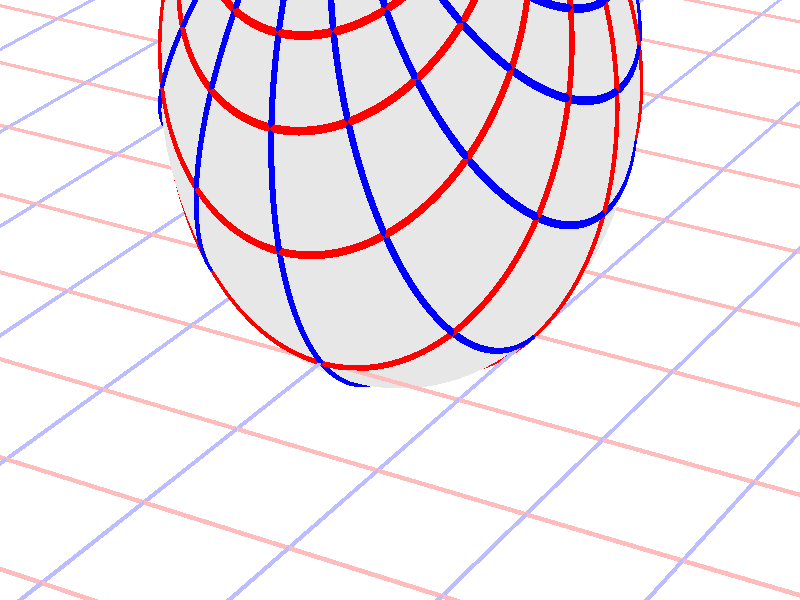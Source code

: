 #version 3.7;
global_settings{assumed_gamma 1.0}
camera{perspective location <16.275953626987476496879026, 9.396926207859083390872001, 6.840402866513374036117057> right <0.133333333333333331482962, -0.230940107675850353485814, -0.000000000000000000000000> up <-0.044429719908903583802662, -0.025651510749425152774217, 0.140953893117886280839102> direction <0.813797681349373802639491, 0.469846310392954158441370, 0.342020143325668712908083> sky <-0.296198132726023855010311, -0.171010071662834328698466, 0.939692620785908427905042> look_at <15.462155945638102139128023, 8.927079897466128954874875, 6.498382723187705600764730>}
light_source{<16.275953626987476496879026, 9.396926207859083390872001, 6.840402866513374036117057> rgb<1.0,1.0,1.0>}
background{rgb<1,1,1>}
union{object{sphere{<0.000000000000000000000000, 0.000000000000000000000000, 1.208816962496582991803962>,1.568833467522753100098498} pigment{rgbft<0.8,0.8,0.8,0.2,0.2>}}object{union{cylinder{<-50.000000000000000000000000, 50.000000000000000000000000, 0.000000000000000000000000>,<-50.000000000000000000000000, -50.000000000000000000000000, 0.000000000000000000000000>,0.010000000000000000208167}cylinder{<-49.000000000000000000000000, 50.000000000000000000000000, 0.000000000000000000000000>,<-49.000000000000000000000000, -50.000000000000000000000000, 0.000000000000000000000000>,0.010000000000000000208167}cylinder{<-48.000000000000000000000000, 50.000000000000000000000000, 0.000000000000000000000000>,<-48.000000000000000000000000, -50.000000000000000000000000, 0.000000000000000000000000>,0.010000000000000000208167}cylinder{<-47.000000000000000000000000, 50.000000000000000000000000, 0.000000000000000000000000>,<-47.000000000000000000000000, -50.000000000000000000000000, 0.000000000000000000000000>,0.010000000000000000208167}cylinder{<-46.000000000000000000000000, 50.000000000000000000000000, 0.000000000000000000000000>,<-46.000000000000000000000000, -50.000000000000000000000000, 0.000000000000000000000000>,0.010000000000000000208167}cylinder{<-45.000000000000000000000000, 50.000000000000000000000000, 0.000000000000000000000000>,<-45.000000000000000000000000, -50.000000000000000000000000, 0.000000000000000000000000>,0.010000000000000000208167}cylinder{<-44.000000000000000000000000, 50.000000000000000000000000, 0.000000000000000000000000>,<-44.000000000000000000000000, -50.000000000000000000000000, 0.000000000000000000000000>,0.010000000000000000208167}cylinder{<-43.000000000000000000000000, 50.000000000000000000000000, 0.000000000000000000000000>,<-43.000000000000000000000000, -50.000000000000000000000000, 0.000000000000000000000000>,0.010000000000000000208167}cylinder{<-42.000000000000000000000000, 50.000000000000000000000000, 0.000000000000000000000000>,<-42.000000000000000000000000, -50.000000000000000000000000, 0.000000000000000000000000>,0.010000000000000000208167}cylinder{<-41.000000000000000000000000, 50.000000000000000000000000, 0.000000000000000000000000>,<-41.000000000000000000000000, -50.000000000000000000000000, 0.000000000000000000000000>,0.010000000000000000208167}cylinder{<-40.000000000000000000000000, 50.000000000000000000000000, 0.000000000000000000000000>,<-40.000000000000000000000000, -50.000000000000000000000000, 0.000000000000000000000000>,0.010000000000000000208167}cylinder{<-39.000000000000000000000000, 50.000000000000000000000000, 0.000000000000000000000000>,<-39.000000000000000000000000, -50.000000000000000000000000, 0.000000000000000000000000>,0.010000000000000000208167}cylinder{<-38.000000000000000000000000, 50.000000000000000000000000, 0.000000000000000000000000>,<-38.000000000000000000000000, -50.000000000000000000000000, 0.000000000000000000000000>,0.010000000000000000208167}cylinder{<-37.000000000000000000000000, 50.000000000000000000000000, 0.000000000000000000000000>,<-37.000000000000000000000000, -50.000000000000000000000000, 0.000000000000000000000000>,0.010000000000000000208167}cylinder{<-36.000000000000000000000000, 50.000000000000000000000000, 0.000000000000000000000000>,<-36.000000000000000000000000, -50.000000000000000000000000, 0.000000000000000000000000>,0.010000000000000000208167}cylinder{<-35.000000000000000000000000, 50.000000000000000000000000, 0.000000000000000000000000>,<-35.000000000000000000000000, -50.000000000000000000000000, 0.000000000000000000000000>,0.010000000000000000208167}cylinder{<-34.000000000000000000000000, 50.000000000000000000000000, 0.000000000000000000000000>,<-34.000000000000000000000000, -50.000000000000000000000000, 0.000000000000000000000000>,0.010000000000000000208167}cylinder{<-33.000000000000000000000000, 50.000000000000000000000000, 0.000000000000000000000000>,<-33.000000000000000000000000, -50.000000000000000000000000, 0.000000000000000000000000>,0.010000000000000000208167}cylinder{<-32.000000000000000000000000, 50.000000000000000000000000, 0.000000000000000000000000>,<-32.000000000000000000000000, -50.000000000000000000000000, 0.000000000000000000000000>,0.010000000000000000208167}cylinder{<-31.000000000000000000000000, 50.000000000000000000000000, 0.000000000000000000000000>,<-31.000000000000000000000000, -50.000000000000000000000000, 0.000000000000000000000000>,0.010000000000000000208167}cylinder{<-30.000000000000000000000000, 50.000000000000000000000000, 0.000000000000000000000000>,<-30.000000000000000000000000, -50.000000000000000000000000, 0.000000000000000000000000>,0.010000000000000000208167}cylinder{<-29.000000000000000000000000, 50.000000000000000000000000, 0.000000000000000000000000>,<-29.000000000000000000000000, -50.000000000000000000000000, 0.000000000000000000000000>,0.010000000000000000208167}cylinder{<-28.000000000000000000000000, 50.000000000000000000000000, 0.000000000000000000000000>,<-28.000000000000000000000000, -50.000000000000000000000000, 0.000000000000000000000000>,0.010000000000000000208167}cylinder{<-27.000000000000000000000000, 50.000000000000000000000000, 0.000000000000000000000000>,<-27.000000000000000000000000, -50.000000000000000000000000, 0.000000000000000000000000>,0.010000000000000000208167}cylinder{<-26.000000000000000000000000, 50.000000000000000000000000, 0.000000000000000000000000>,<-26.000000000000000000000000, -50.000000000000000000000000, 0.000000000000000000000000>,0.010000000000000000208167}cylinder{<-25.000000000000000000000000, 50.000000000000000000000000, 0.000000000000000000000000>,<-25.000000000000000000000000, -50.000000000000000000000000, 0.000000000000000000000000>,0.010000000000000000208167}cylinder{<-24.000000000000000000000000, 50.000000000000000000000000, 0.000000000000000000000000>,<-24.000000000000000000000000, -50.000000000000000000000000, 0.000000000000000000000000>,0.010000000000000000208167}cylinder{<-23.000000000000000000000000, 50.000000000000000000000000, 0.000000000000000000000000>,<-23.000000000000000000000000, -50.000000000000000000000000, 0.000000000000000000000000>,0.010000000000000000208167}cylinder{<-22.000000000000000000000000, 50.000000000000000000000000, 0.000000000000000000000000>,<-22.000000000000000000000000, -50.000000000000000000000000, 0.000000000000000000000000>,0.010000000000000000208167}cylinder{<-21.000000000000000000000000, 50.000000000000000000000000, 0.000000000000000000000000>,<-21.000000000000000000000000, -50.000000000000000000000000, 0.000000000000000000000000>,0.010000000000000000208167}cylinder{<-20.000000000000000000000000, 50.000000000000000000000000, 0.000000000000000000000000>,<-20.000000000000000000000000, -50.000000000000000000000000, 0.000000000000000000000000>,0.010000000000000000208167}cylinder{<-19.000000000000000000000000, 50.000000000000000000000000, 0.000000000000000000000000>,<-19.000000000000000000000000, -50.000000000000000000000000, 0.000000000000000000000000>,0.010000000000000000208167}cylinder{<-18.000000000000000000000000, 50.000000000000000000000000, 0.000000000000000000000000>,<-18.000000000000000000000000, -50.000000000000000000000000, 0.000000000000000000000000>,0.010000000000000000208167}cylinder{<-17.000000000000000000000000, 50.000000000000000000000000, 0.000000000000000000000000>,<-17.000000000000000000000000, -50.000000000000000000000000, 0.000000000000000000000000>,0.010000000000000000208167}cylinder{<-16.000000000000000000000000, 50.000000000000000000000000, 0.000000000000000000000000>,<-16.000000000000000000000000, -50.000000000000000000000000, 0.000000000000000000000000>,0.010000000000000000208167}cylinder{<-15.000000000000000000000000, 50.000000000000000000000000, 0.000000000000000000000000>,<-15.000000000000000000000000, -50.000000000000000000000000, 0.000000000000000000000000>,0.010000000000000000208167}cylinder{<-14.000000000000000000000000, 50.000000000000000000000000, 0.000000000000000000000000>,<-14.000000000000000000000000, -50.000000000000000000000000, 0.000000000000000000000000>,0.010000000000000000208167}cylinder{<-13.000000000000000000000000, 50.000000000000000000000000, 0.000000000000000000000000>,<-13.000000000000000000000000, -50.000000000000000000000000, 0.000000000000000000000000>,0.010000000000000000208167}cylinder{<-12.000000000000000000000000, 50.000000000000000000000000, 0.000000000000000000000000>,<-12.000000000000000000000000, -50.000000000000000000000000, 0.000000000000000000000000>,0.010000000000000000208167}cylinder{<-11.000000000000000000000000, 50.000000000000000000000000, 0.000000000000000000000000>,<-11.000000000000000000000000, -50.000000000000000000000000, 0.000000000000000000000000>,0.010000000000000000208167}cylinder{<-10.000000000000000000000000, 50.000000000000000000000000, 0.000000000000000000000000>,<-10.000000000000000000000000, -50.000000000000000000000000, 0.000000000000000000000000>,0.010000000000000000208167}cylinder{<-9.000000000000000000000000, 50.000000000000000000000000, 0.000000000000000000000000>,<-9.000000000000000000000000, -50.000000000000000000000000, 0.000000000000000000000000>,0.010000000000000000208167}cylinder{<-8.000000000000000000000000, 50.000000000000000000000000, 0.000000000000000000000000>,<-8.000000000000000000000000, -50.000000000000000000000000, 0.000000000000000000000000>,0.010000000000000000208167}cylinder{<-7.000000000000000000000000, 50.000000000000000000000000, 0.000000000000000000000000>,<-7.000000000000000000000000, -50.000000000000000000000000, 0.000000000000000000000000>,0.010000000000000000208167}cylinder{<-6.000000000000000000000000, 50.000000000000000000000000, 0.000000000000000000000000>,<-6.000000000000000000000000, -50.000000000000000000000000, 0.000000000000000000000000>,0.010000000000000000208167}cylinder{<-5.000000000000000000000000, 50.000000000000000000000000, 0.000000000000000000000000>,<-5.000000000000000000000000, -50.000000000000000000000000, 0.000000000000000000000000>,0.010000000000000000208167}cylinder{<-4.000000000000000000000000, 50.000000000000000000000000, 0.000000000000000000000000>,<-4.000000000000000000000000, -50.000000000000000000000000, 0.000000000000000000000000>,0.010000000000000000208167}cylinder{<-3.000000000000000000000000, 50.000000000000000000000000, 0.000000000000000000000000>,<-3.000000000000000000000000, -50.000000000000000000000000, 0.000000000000000000000000>,0.010000000000000000208167}cylinder{<-2.000000000000000000000000, 50.000000000000000000000000, 0.000000000000000000000000>,<-2.000000000000000000000000, -50.000000000000000000000000, 0.000000000000000000000000>,0.010000000000000000208167}cylinder{<-1.000000000000000000000000, 50.000000000000000000000000, 0.000000000000000000000000>,<-1.000000000000000000000000, -50.000000000000000000000000, 0.000000000000000000000000>,0.010000000000000000208167}cylinder{<0.000000000000000000000000, 50.000000000000000000000000, 0.000000000000000000000000>,<0.000000000000000000000000, -50.000000000000000000000000, 0.000000000000000000000000>,0.010000000000000000208167}cylinder{<1.000000000000000000000000, 50.000000000000000000000000, 0.000000000000000000000000>,<1.000000000000000000000000, -50.000000000000000000000000, 0.000000000000000000000000>,0.010000000000000000208167}cylinder{<2.000000000000000000000000, 50.000000000000000000000000, 0.000000000000000000000000>,<2.000000000000000000000000, -50.000000000000000000000000, 0.000000000000000000000000>,0.010000000000000000208167}cylinder{<3.000000000000000000000000, 50.000000000000000000000000, 0.000000000000000000000000>,<3.000000000000000000000000, -50.000000000000000000000000, 0.000000000000000000000000>,0.010000000000000000208167}cylinder{<4.000000000000000000000000, 50.000000000000000000000000, 0.000000000000000000000000>,<4.000000000000000000000000, -50.000000000000000000000000, 0.000000000000000000000000>,0.010000000000000000208167}cylinder{<5.000000000000000000000000, 50.000000000000000000000000, 0.000000000000000000000000>,<5.000000000000000000000000, -50.000000000000000000000000, 0.000000000000000000000000>,0.010000000000000000208167}cylinder{<6.000000000000000000000000, 50.000000000000000000000000, 0.000000000000000000000000>,<6.000000000000000000000000, -50.000000000000000000000000, 0.000000000000000000000000>,0.010000000000000000208167}cylinder{<7.000000000000000000000000, 50.000000000000000000000000, 0.000000000000000000000000>,<7.000000000000000000000000, -50.000000000000000000000000, 0.000000000000000000000000>,0.010000000000000000208167}cylinder{<8.000000000000000000000000, 50.000000000000000000000000, 0.000000000000000000000000>,<8.000000000000000000000000, -50.000000000000000000000000, 0.000000000000000000000000>,0.010000000000000000208167}cylinder{<9.000000000000000000000000, 50.000000000000000000000000, 0.000000000000000000000000>,<9.000000000000000000000000, -50.000000000000000000000000, 0.000000000000000000000000>,0.010000000000000000208167}cylinder{<10.000000000000000000000000, 50.000000000000000000000000, 0.000000000000000000000000>,<10.000000000000000000000000, -50.000000000000000000000000, 0.000000000000000000000000>,0.010000000000000000208167}cylinder{<11.000000000000000000000000, 50.000000000000000000000000, 0.000000000000000000000000>,<11.000000000000000000000000, -50.000000000000000000000000, 0.000000000000000000000000>,0.010000000000000000208167}cylinder{<12.000000000000000000000000, 50.000000000000000000000000, 0.000000000000000000000000>,<12.000000000000000000000000, -50.000000000000000000000000, 0.000000000000000000000000>,0.010000000000000000208167}cylinder{<13.000000000000000000000000, 50.000000000000000000000000, 0.000000000000000000000000>,<13.000000000000000000000000, -50.000000000000000000000000, 0.000000000000000000000000>,0.010000000000000000208167}cylinder{<14.000000000000000000000000, 50.000000000000000000000000, 0.000000000000000000000000>,<14.000000000000000000000000, -50.000000000000000000000000, 0.000000000000000000000000>,0.010000000000000000208167}cylinder{<15.000000000000000000000000, 50.000000000000000000000000, 0.000000000000000000000000>,<15.000000000000000000000000, -50.000000000000000000000000, 0.000000000000000000000000>,0.010000000000000000208167}cylinder{<16.000000000000000000000000, 50.000000000000000000000000, 0.000000000000000000000000>,<16.000000000000000000000000, -50.000000000000000000000000, 0.000000000000000000000000>,0.010000000000000000208167}cylinder{<17.000000000000000000000000, 50.000000000000000000000000, 0.000000000000000000000000>,<17.000000000000000000000000, -50.000000000000000000000000, 0.000000000000000000000000>,0.010000000000000000208167}cylinder{<18.000000000000000000000000, 50.000000000000000000000000, 0.000000000000000000000000>,<18.000000000000000000000000, -50.000000000000000000000000, 0.000000000000000000000000>,0.010000000000000000208167}cylinder{<19.000000000000000000000000, 50.000000000000000000000000, 0.000000000000000000000000>,<19.000000000000000000000000, -50.000000000000000000000000, 0.000000000000000000000000>,0.010000000000000000208167}cylinder{<20.000000000000000000000000, 50.000000000000000000000000, 0.000000000000000000000000>,<20.000000000000000000000000, -50.000000000000000000000000, 0.000000000000000000000000>,0.010000000000000000208167}cylinder{<21.000000000000000000000000, 50.000000000000000000000000, 0.000000000000000000000000>,<21.000000000000000000000000, -50.000000000000000000000000, 0.000000000000000000000000>,0.010000000000000000208167}cylinder{<22.000000000000000000000000, 50.000000000000000000000000, 0.000000000000000000000000>,<22.000000000000000000000000, -50.000000000000000000000000, 0.000000000000000000000000>,0.010000000000000000208167}cylinder{<23.000000000000000000000000, 50.000000000000000000000000, 0.000000000000000000000000>,<23.000000000000000000000000, -50.000000000000000000000000, 0.000000000000000000000000>,0.010000000000000000208167}cylinder{<24.000000000000000000000000, 50.000000000000000000000000, 0.000000000000000000000000>,<24.000000000000000000000000, -50.000000000000000000000000, 0.000000000000000000000000>,0.010000000000000000208167}cylinder{<25.000000000000000000000000, 50.000000000000000000000000, 0.000000000000000000000000>,<25.000000000000000000000000, -50.000000000000000000000000, 0.000000000000000000000000>,0.010000000000000000208167}cylinder{<26.000000000000000000000000, 50.000000000000000000000000, 0.000000000000000000000000>,<26.000000000000000000000000, -50.000000000000000000000000, 0.000000000000000000000000>,0.010000000000000000208167}cylinder{<27.000000000000000000000000, 50.000000000000000000000000, 0.000000000000000000000000>,<27.000000000000000000000000, -50.000000000000000000000000, 0.000000000000000000000000>,0.010000000000000000208167}cylinder{<28.000000000000000000000000, 50.000000000000000000000000, 0.000000000000000000000000>,<28.000000000000000000000000, -50.000000000000000000000000, 0.000000000000000000000000>,0.010000000000000000208167}cylinder{<29.000000000000000000000000, 50.000000000000000000000000, 0.000000000000000000000000>,<29.000000000000000000000000, -50.000000000000000000000000, 0.000000000000000000000000>,0.010000000000000000208167}cylinder{<30.000000000000000000000000, 50.000000000000000000000000, 0.000000000000000000000000>,<30.000000000000000000000000, -50.000000000000000000000000, 0.000000000000000000000000>,0.010000000000000000208167}cylinder{<31.000000000000000000000000, 50.000000000000000000000000, 0.000000000000000000000000>,<31.000000000000000000000000, -50.000000000000000000000000, 0.000000000000000000000000>,0.010000000000000000208167}cylinder{<32.000000000000000000000000, 50.000000000000000000000000, 0.000000000000000000000000>,<32.000000000000000000000000, -50.000000000000000000000000, 0.000000000000000000000000>,0.010000000000000000208167}cylinder{<33.000000000000000000000000, 50.000000000000000000000000, 0.000000000000000000000000>,<33.000000000000000000000000, -50.000000000000000000000000, 0.000000000000000000000000>,0.010000000000000000208167}cylinder{<34.000000000000000000000000, 50.000000000000000000000000, 0.000000000000000000000000>,<34.000000000000000000000000, -50.000000000000000000000000, 0.000000000000000000000000>,0.010000000000000000208167}cylinder{<35.000000000000000000000000, 50.000000000000000000000000, 0.000000000000000000000000>,<35.000000000000000000000000, -50.000000000000000000000000, 0.000000000000000000000000>,0.010000000000000000208167}cylinder{<36.000000000000000000000000, 50.000000000000000000000000, 0.000000000000000000000000>,<36.000000000000000000000000, -50.000000000000000000000000, 0.000000000000000000000000>,0.010000000000000000208167}cylinder{<37.000000000000000000000000, 50.000000000000000000000000, 0.000000000000000000000000>,<37.000000000000000000000000, -50.000000000000000000000000, 0.000000000000000000000000>,0.010000000000000000208167}cylinder{<38.000000000000000000000000, 50.000000000000000000000000, 0.000000000000000000000000>,<38.000000000000000000000000, -50.000000000000000000000000, 0.000000000000000000000000>,0.010000000000000000208167}cylinder{<39.000000000000000000000000, 50.000000000000000000000000, 0.000000000000000000000000>,<39.000000000000000000000000, -50.000000000000000000000000, 0.000000000000000000000000>,0.010000000000000000208167}cylinder{<40.000000000000000000000000, 50.000000000000000000000000, 0.000000000000000000000000>,<40.000000000000000000000000, -50.000000000000000000000000, 0.000000000000000000000000>,0.010000000000000000208167}cylinder{<41.000000000000000000000000, 50.000000000000000000000000, 0.000000000000000000000000>,<41.000000000000000000000000, -50.000000000000000000000000, 0.000000000000000000000000>,0.010000000000000000208167}cylinder{<42.000000000000000000000000, 50.000000000000000000000000, 0.000000000000000000000000>,<42.000000000000000000000000, -50.000000000000000000000000, 0.000000000000000000000000>,0.010000000000000000208167}cylinder{<43.000000000000000000000000, 50.000000000000000000000000, 0.000000000000000000000000>,<43.000000000000000000000000, -50.000000000000000000000000, 0.000000000000000000000000>,0.010000000000000000208167}cylinder{<44.000000000000000000000000, 50.000000000000000000000000, 0.000000000000000000000000>,<44.000000000000000000000000, -50.000000000000000000000000, 0.000000000000000000000000>,0.010000000000000000208167}cylinder{<45.000000000000000000000000, 50.000000000000000000000000, 0.000000000000000000000000>,<45.000000000000000000000000, -50.000000000000000000000000, 0.000000000000000000000000>,0.010000000000000000208167}cylinder{<46.000000000000000000000000, 50.000000000000000000000000, 0.000000000000000000000000>,<46.000000000000000000000000, -50.000000000000000000000000, 0.000000000000000000000000>,0.010000000000000000208167}cylinder{<47.000000000000000000000000, 50.000000000000000000000000, 0.000000000000000000000000>,<47.000000000000000000000000, -50.000000000000000000000000, 0.000000000000000000000000>,0.010000000000000000208167}cylinder{<48.000000000000000000000000, 50.000000000000000000000000, 0.000000000000000000000000>,<48.000000000000000000000000, -50.000000000000000000000000, 0.000000000000000000000000>,0.010000000000000000208167}cylinder{<49.000000000000000000000000, 50.000000000000000000000000, 0.000000000000000000000000>,<49.000000000000000000000000, -50.000000000000000000000000, 0.000000000000000000000000>,0.010000000000000000208167}cylinder{<50.000000000000000000000000, 50.000000000000000000000000, 0.000000000000000000000000>,<50.000000000000000000000000, -50.000000000000000000000000, 0.000000000000000000000000>,0.010000000000000000208167}} pigment{rgb<1.0,0.5,0.5>}}object{union{cylinder{<50.000000000000000000000000, -50.000000000000000000000000, 0.000000000000000000000000>,<-50.000000000000000000000000, -50.000000000000000000000000, 0.000000000000000000000000>,0.010000000000000000208167}cylinder{<50.000000000000000000000000, -49.000000000000000000000000, 0.000000000000000000000000>,<-50.000000000000000000000000, -49.000000000000000000000000, 0.000000000000000000000000>,0.010000000000000000208167}cylinder{<50.000000000000000000000000, -48.000000000000000000000000, 0.000000000000000000000000>,<-50.000000000000000000000000, -48.000000000000000000000000, 0.000000000000000000000000>,0.010000000000000000208167}cylinder{<50.000000000000000000000000, -47.000000000000000000000000, 0.000000000000000000000000>,<-50.000000000000000000000000, -47.000000000000000000000000, 0.000000000000000000000000>,0.010000000000000000208167}cylinder{<50.000000000000000000000000, -46.000000000000000000000000, 0.000000000000000000000000>,<-50.000000000000000000000000, -46.000000000000000000000000, 0.000000000000000000000000>,0.010000000000000000208167}cylinder{<50.000000000000000000000000, -45.000000000000000000000000, 0.000000000000000000000000>,<-50.000000000000000000000000, -45.000000000000000000000000, 0.000000000000000000000000>,0.010000000000000000208167}cylinder{<50.000000000000000000000000, -44.000000000000000000000000, 0.000000000000000000000000>,<-50.000000000000000000000000, -44.000000000000000000000000, 0.000000000000000000000000>,0.010000000000000000208167}cylinder{<50.000000000000000000000000, -43.000000000000000000000000, 0.000000000000000000000000>,<-50.000000000000000000000000, -43.000000000000000000000000, 0.000000000000000000000000>,0.010000000000000000208167}cylinder{<50.000000000000000000000000, -42.000000000000000000000000, 0.000000000000000000000000>,<-50.000000000000000000000000, -42.000000000000000000000000, 0.000000000000000000000000>,0.010000000000000000208167}cylinder{<50.000000000000000000000000, -41.000000000000000000000000, 0.000000000000000000000000>,<-50.000000000000000000000000, -41.000000000000000000000000, 0.000000000000000000000000>,0.010000000000000000208167}cylinder{<50.000000000000000000000000, -40.000000000000000000000000, 0.000000000000000000000000>,<-50.000000000000000000000000, -40.000000000000000000000000, 0.000000000000000000000000>,0.010000000000000000208167}cylinder{<50.000000000000000000000000, -39.000000000000000000000000, 0.000000000000000000000000>,<-50.000000000000000000000000, -39.000000000000000000000000, 0.000000000000000000000000>,0.010000000000000000208167}cylinder{<50.000000000000000000000000, -38.000000000000000000000000, 0.000000000000000000000000>,<-50.000000000000000000000000, -38.000000000000000000000000, 0.000000000000000000000000>,0.010000000000000000208167}cylinder{<50.000000000000000000000000, -37.000000000000000000000000, 0.000000000000000000000000>,<-50.000000000000000000000000, -37.000000000000000000000000, 0.000000000000000000000000>,0.010000000000000000208167}cylinder{<50.000000000000000000000000, -36.000000000000000000000000, 0.000000000000000000000000>,<-50.000000000000000000000000, -36.000000000000000000000000, 0.000000000000000000000000>,0.010000000000000000208167}cylinder{<50.000000000000000000000000, -35.000000000000000000000000, 0.000000000000000000000000>,<-50.000000000000000000000000, -35.000000000000000000000000, 0.000000000000000000000000>,0.010000000000000000208167}cylinder{<50.000000000000000000000000, -34.000000000000000000000000, 0.000000000000000000000000>,<-50.000000000000000000000000, -34.000000000000000000000000, 0.000000000000000000000000>,0.010000000000000000208167}cylinder{<50.000000000000000000000000, -33.000000000000000000000000, 0.000000000000000000000000>,<-50.000000000000000000000000, -33.000000000000000000000000, 0.000000000000000000000000>,0.010000000000000000208167}cylinder{<50.000000000000000000000000, -32.000000000000000000000000, 0.000000000000000000000000>,<-50.000000000000000000000000, -32.000000000000000000000000, 0.000000000000000000000000>,0.010000000000000000208167}cylinder{<50.000000000000000000000000, -31.000000000000000000000000, 0.000000000000000000000000>,<-50.000000000000000000000000, -31.000000000000000000000000, 0.000000000000000000000000>,0.010000000000000000208167}cylinder{<50.000000000000000000000000, -30.000000000000000000000000, 0.000000000000000000000000>,<-50.000000000000000000000000, -30.000000000000000000000000, 0.000000000000000000000000>,0.010000000000000000208167}cylinder{<50.000000000000000000000000, -29.000000000000000000000000, 0.000000000000000000000000>,<-50.000000000000000000000000, -29.000000000000000000000000, 0.000000000000000000000000>,0.010000000000000000208167}cylinder{<50.000000000000000000000000, -28.000000000000000000000000, 0.000000000000000000000000>,<-50.000000000000000000000000, -28.000000000000000000000000, 0.000000000000000000000000>,0.010000000000000000208167}cylinder{<50.000000000000000000000000, -27.000000000000000000000000, 0.000000000000000000000000>,<-50.000000000000000000000000, -27.000000000000000000000000, 0.000000000000000000000000>,0.010000000000000000208167}cylinder{<50.000000000000000000000000, -26.000000000000000000000000, 0.000000000000000000000000>,<-50.000000000000000000000000, -26.000000000000000000000000, 0.000000000000000000000000>,0.010000000000000000208167}cylinder{<50.000000000000000000000000, -25.000000000000000000000000, 0.000000000000000000000000>,<-50.000000000000000000000000, -25.000000000000000000000000, 0.000000000000000000000000>,0.010000000000000000208167}cylinder{<50.000000000000000000000000, -24.000000000000000000000000, 0.000000000000000000000000>,<-50.000000000000000000000000, -24.000000000000000000000000, 0.000000000000000000000000>,0.010000000000000000208167}cylinder{<50.000000000000000000000000, -23.000000000000000000000000, 0.000000000000000000000000>,<-50.000000000000000000000000, -23.000000000000000000000000, 0.000000000000000000000000>,0.010000000000000000208167}cylinder{<50.000000000000000000000000, -22.000000000000000000000000, 0.000000000000000000000000>,<-50.000000000000000000000000, -22.000000000000000000000000, 0.000000000000000000000000>,0.010000000000000000208167}cylinder{<50.000000000000000000000000, -21.000000000000000000000000, 0.000000000000000000000000>,<-50.000000000000000000000000, -21.000000000000000000000000, 0.000000000000000000000000>,0.010000000000000000208167}cylinder{<50.000000000000000000000000, -20.000000000000000000000000, 0.000000000000000000000000>,<-50.000000000000000000000000, -20.000000000000000000000000, 0.000000000000000000000000>,0.010000000000000000208167}cylinder{<50.000000000000000000000000, -19.000000000000000000000000, 0.000000000000000000000000>,<-50.000000000000000000000000, -19.000000000000000000000000, 0.000000000000000000000000>,0.010000000000000000208167}cylinder{<50.000000000000000000000000, -18.000000000000000000000000, 0.000000000000000000000000>,<-50.000000000000000000000000, -18.000000000000000000000000, 0.000000000000000000000000>,0.010000000000000000208167}cylinder{<50.000000000000000000000000, -17.000000000000000000000000, 0.000000000000000000000000>,<-50.000000000000000000000000, -17.000000000000000000000000, 0.000000000000000000000000>,0.010000000000000000208167}cylinder{<50.000000000000000000000000, -16.000000000000000000000000, 0.000000000000000000000000>,<-50.000000000000000000000000, -16.000000000000000000000000, 0.000000000000000000000000>,0.010000000000000000208167}cylinder{<50.000000000000000000000000, -15.000000000000000000000000, 0.000000000000000000000000>,<-50.000000000000000000000000, -15.000000000000000000000000, 0.000000000000000000000000>,0.010000000000000000208167}cylinder{<50.000000000000000000000000, -14.000000000000000000000000, 0.000000000000000000000000>,<-50.000000000000000000000000, -14.000000000000000000000000, 0.000000000000000000000000>,0.010000000000000000208167}cylinder{<50.000000000000000000000000, -13.000000000000000000000000, 0.000000000000000000000000>,<-50.000000000000000000000000, -13.000000000000000000000000, 0.000000000000000000000000>,0.010000000000000000208167}cylinder{<50.000000000000000000000000, -12.000000000000000000000000, 0.000000000000000000000000>,<-50.000000000000000000000000, -12.000000000000000000000000, 0.000000000000000000000000>,0.010000000000000000208167}cylinder{<50.000000000000000000000000, -11.000000000000000000000000, 0.000000000000000000000000>,<-50.000000000000000000000000, -11.000000000000000000000000, 0.000000000000000000000000>,0.010000000000000000208167}cylinder{<50.000000000000000000000000, -10.000000000000000000000000, 0.000000000000000000000000>,<-50.000000000000000000000000, -10.000000000000000000000000, 0.000000000000000000000000>,0.010000000000000000208167}cylinder{<50.000000000000000000000000, -9.000000000000000000000000, 0.000000000000000000000000>,<-50.000000000000000000000000, -9.000000000000000000000000, 0.000000000000000000000000>,0.010000000000000000208167}cylinder{<50.000000000000000000000000, -8.000000000000000000000000, 0.000000000000000000000000>,<-50.000000000000000000000000, -8.000000000000000000000000, 0.000000000000000000000000>,0.010000000000000000208167}cylinder{<50.000000000000000000000000, -7.000000000000000000000000, 0.000000000000000000000000>,<-50.000000000000000000000000, -7.000000000000000000000000, 0.000000000000000000000000>,0.010000000000000000208167}cylinder{<50.000000000000000000000000, -6.000000000000000000000000, 0.000000000000000000000000>,<-50.000000000000000000000000, -6.000000000000000000000000, 0.000000000000000000000000>,0.010000000000000000208167}cylinder{<50.000000000000000000000000, -5.000000000000000000000000, 0.000000000000000000000000>,<-50.000000000000000000000000, -5.000000000000000000000000, 0.000000000000000000000000>,0.010000000000000000208167}cylinder{<50.000000000000000000000000, -4.000000000000000000000000, 0.000000000000000000000000>,<-50.000000000000000000000000, -4.000000000000000000000000, 0.000000000000000000000000>,0.010000000000000000208167}cylinder{<50.000000000000000000000000, -3.000000000000000000000000, 0.000000000000000000000000>,<-50.000000000000000000000000, -3.000000000000000000000000, 0.000000000000000000000000>,0.010000000000000000208167}cylinder{<50.000000000000000000000000, -2.000000000000000000000000, 0.000000000000000000000000>,<-50.000000000000000000000000, -2.000000000000000000000000, 0.000000000000000000000000>,0.010000000000000000208167}cylinder{<50.000000000000000000000000, -1.000000000000000000000000, 0.000000000000000000000000>,<-50.000000000000000000000000, -1.000000000000000000000000, 0.000000000000000000000000>,0.010000000000000000208167}cylinder{<50.000000000000000000000000, 0.000000000000000000000000, 0.000000000000000000000000>,<-50.000000000000000000000000, 0.000000000000000000000000, 0.000000000000000000000000>,0.010000000000000000208167}cylinder{<50.000000000000000000000000, 1.000000000000000000000000, 0.000000000000000000000000>,<-50.000000000000000000000000, 1.000000000000000000000000, 0.000000000000000000000000>,0.010000000000000000208167}cylinder{<50.000000000000000000000000, 2.000000000000000000000000, 0.000000000000000000000000>,<-50.000000000000000000000000, 2.000000000000000000000000, 0.000000000000000000000000>,0.010000000000000000208167}cylinder{<50.000000000000000000000000, 3.000000000000000000000000, 0.000000000000000000000000>,<-50.000000000000000000000000, 3.000000000000000000000000, 0.000000000000000000000000>,0.010000000000000000208167}cylinder{<50.000000000000000000000000, 4.000000000000000000000000, 0.000000000000000000000000>,<-50.000000000000000000000000, 4.000000000000000000000000, 0.000000000000000000000000>,0.010000000000000000208167}cylinder{<50.000000000000000000000000, 5.000000000000000000000000, 0.000000000000000000000000>,<-50.000000000000000000000000, 5.000000000000000000000000, 0.000000000000000000000000>,0.010000000000000000208167}cylinder{<50.000000000000000000000000, 6.000000000000000000000000, 0.000000000000000000000000>,<-50.000000000000000000000000, 6.000000000000000000000000, 0.000000000000000000000000>,0.010000000000000000208167}cylinder{<50.000000000000000000000000, 7.000000000000000000000000, 0.000000000000000000000000>,<-50.000000000000000000000000, 7.000000000000000000000000, 0.000000000000000000000000>,0.010000000000000000208167}cylinder{<50.000000000000000000000000, 8.000000000000000000000000, 0.000000000000000000000000>,<-50.000000000000000000000000, 8.000000000000000000000000, 0.000000000000000000000000>,0.010000000000000000208167}cylinder{<50.000000000000000000000000, 9.000000000000000000000000, 0.000000000000000000000000>,<-50.000000000000000000000000, 9.000000000000000000000000, 0.000000000000000000000000>,0.010000000000000000208167}cylinder{<50.000000000000000000000000, 10.000000000000000000000000, 0.000000000000000000000000>,<-50.000000000000000000000000, 10.000000000000000000000000, 0.000000000000000000000000>,0.010000000000000000208167}cylinder{<50.000000000000000000000000, 11.000000000000000000000000, 0.000000000000000000000000>,<-50.000000000000000000000000, 11.000000000000000000000000, 0.000000000000000000000000>,0.010000000000000000208167}cylinder{<50.000000000000000000000000, 12.000000000000000000000000, 0.000000000000000000000000>,<-50.000000000000000000000000, 12.000000000000000000000000, 0.000000000000000000000000>,0.010000000000000000208167}cylinder{<50.000000000000000000000000, 13.000000000000000000000000, 0.000000000000000000000000>,<-50.000000000000000000000000, 13.000000000000000000000000, 0.000000000000000000000000>,0.010000000000000000208167}cylinder{<50.000000000000000000000000, 14.000000000000000000000000, 0.000000000000000000000000>,<-50.000000000000000000000000, 14.000000000000000000000000, 0.000000000000000000000000>,0.010000000000000000208167}cylinder{<50.000000000000000000000000, 15.000000000000000000000000, 0.000000000000000000000000>,<-50.000000000000000000000000, 15.000000000000000000000000, 0.000000000000000000000000>,0.010000000000000000208167}cylinder{<50.000000000000000000000000, 16.000000000000000000000000, 0.000000000000000000000000>,<-50.000000000000000000000000, 16.000000000000000000000000, 0.000000000000000000000000>,0.010000000000000000208167}cylinder{<50.000000000000000000000000, 17.000000000000000000000000, 0.000000000000000000000000>,<-50.000000000000000000000000, 17.000000000000000000000000, 0.000000000000000000000000>,0.010000000000000000208167}cylinder{<50.000000000000000000000000, 18.000000000000000000000000, 0.000000000000000000000000>,<-50.000000000000000000000000, 18.000000000000000000000000, 0.000000000000000000000000>,0.010000000000000000208167}cylinder{<50.000000000000000000000000, 19.000000000000000000000000, 0.000000000000000000000000>,<-50.000000000000000000000000, 19.000000000000000000000000, 0.000000000000000000000000>,0.010000000000000000208167}cylinder{<50.000000000000000000000000, 20.000000000000000000000000, 0.000000000000000000000000>,<-50.000000000000000000000000, 20.000000000000000000000000, 0.000000000000000000000000>,0.010000000000000000208167}cylinder{<50.000000000000000000000000, 21.000000000000000000000000, 0.000000000000000000000000>,<-50.000000000000000000000000, 21.000000000000000000000000, 0.000000000000000000000000>,0.010000000000000000208167}cylinder{<50.000000000000000000000000, 22.000000000000000000000000, 0.000000000000000000000000>,<-50.000000000000000000000000, 22.000000000000000000000000, 0.000000000000000000000000>,0.010000000000000000208167}cylinder{<50.000000000000000000000000, 23.000000000000000000000000, 0.000000000000000000000000>,<-50.000000000000000000000000, 23.000000000000000000000000, 0.000000000000000000000000>,0.010000000000000000208167}cylinder{<50.000000000000000000000000, 24.000000000000000000000000, 0.000000000000000000000000>,<-50.000000000000000000000000, 24.000000000000000000000000, 0.000000000000000000000000>,0.010000000000000000208167}cylinder{<50.000000000000000000000000, 25.000000000000000000000000, 0.000000000000000000000000>,<-50.000000000000000000000000, 25.000000000000000000000000, 0.000000000000000000000000>,0.010000000000000000208167}cylinder{<50.000000000000000000000000, 26.000000000000000000000000, 0.000000000000000000000000>,<-50.000000000000000000000000, 26.000000000000000000000000, 0.000000000000000000000000>,0.010000000000000000208167}cylinder{<50.000000000000000000000000, 27.000000000000000000000000, 0.000000000000000000000000>,<-50.000000000000000000000000, 27.000000000000000000000000, 0.000000000000000000000000>,0.010000000000000000208167}cylinder{<50.000000000000000000000000, 28.000000000000000000000000, 0.000000000000000000000000>,<-50.000000000000000000000000, 28.000000000000000000000000, 0.000000000000000000000000>,0.010000000000000000208167}cylinder{<50.000000000000000000000000, 29.000000000000000000000000, 0.000000000000000000000000>,<-50.000000000000000000000000, 29.000000000000000000000000, 0.000000000000000000000000>,0.010000000000000000208167}cylinder{<50.000000000000000000000000, 30.000000000000000000000000, 0.000000000000000000000000>,<-50.000000000000000000000000, 30.000000000000000000000000, 0.000000000000000000000000>,0.010000000000000000208167}cylinder{<50.000000000000000000000000, 31.000000000000000000000000, 0.000000000000000000000000>,<-50.000000000000000000000000, 31.000000000000000000000000, 0.000000000000000000000000>,0.010000000000000000208167}cylinder{<50.000000000000000000000000, 32.000000000000000000000000, 0.000000000000000000000000>,<-50.000000000000000000000000, 32.000000000000000000000000, 0.000000000000000000000000>,0.010000000000000000208167}cylinder{<50.000000000000000000000000, 33.000000000000000000000000, 0.000000000000000000000000>,<-50.000000000000000000000000, 33.000000000000000000000000, 0.000000000000000000000000>,0.010000000000000000208167}cylinder{<50.000000000000000000000000, 34.000000000000000000000000, 0.000000000000000000000000>,<-50.000000000000000000000000, 34.000000000000000000000000, 0.000000000000000000000000>,0.010000000000000000208167}cylinder{<50.000000000000000000000000, 35.000000000000000000000000, 0.000000000000000000000000>,<-50.000000000000000000000000, 35.000000000000000000000000, 0.000000000000000000000000>,0.010000000000000000208167}cylinder{<50.000000000000000000000000, 36.000000000000000000000000, 0.000000000000000000000000>,<-50.000000000000000000000000, 36.000000000000000000000000, 0.000000000000000000000000>,0.010000000000000000208167}cylinder{<50.000000000000000000000000, 37.000000000000000000000000, 0.000000000000000000000000>,<-50.000000000000000000000000, 37.000000000000000000000000, 0.000000000000000000000000>,0.010000000000000000208167}cylinder{<50.000000000000000000000000, 38.000000000000000000000000, 0.000000000000000000000000>,<-50.000000000000000000000000, 38.000000000000000000000000, 0.000000000000000000000000>,0.010000000000000000208167}cylinder{<50.000000000000000000000000, 39.000000000000000000000000, 0.000000000000000000000000>,<-50.000000000000000000000000, 39.000000000000000000000000, 0.000000000000000000000000>,0.010000000000000000208167}cylinder{<50.000000000000000000000000, 40.000000000000000000000000, 0.000000000000000000000000>,<-50.000000000000000000000000, 40.000000000000000000000000, 0.000000000000000000000000>,0.010000000000000000208167}cylinder{<50.000000000000000000000000, 41.000000000000000000000000, 0.000000000000000000000000>,<-50.000000000000000000000000, 41.000000000000000000000000, 0.000000000000000000000000>,0.010000000000000000208167}cylinder{<50.000000000000000000000000, 42.000000000000000000000000, 0.000000000000000000000000>,<-50.000000000000000000000000, 42.000000000000000000000000, 0.000000000000000000000000>,0.010000000000000000208167}cylinder{<50.000000000000000000000000, 43.000000000000000000000000, 0.000000000000000000000000>,<-50.000000000000000000000000, 43.000000000000000000000000, 0.000000000000000000000000>,0.010000000000000000208167}cylinder{<50.000000000000000000000000, 44.000000000000000000000000, 0.000000000000000000000000>,<-50.000000000000000000000000, 44.000000000000000000000000, 0.000000000000000000000000>,0.010000000000000000208167}cylinder{<50.000000000000000000000000, 45.000000000000000000000000, 0.000000000000000000000000>,<-50.000000000000000000000000, 45.000000000000000000000000, 0.000000000000000000000000>,0.010000000000000000208167}cylinder{<50.000000000000000000000000, 46.000000000000000000000000, 0.000000000000000000000000>,<-50.000000000000000000000000, 46.000000000000000000000000, 0.000000000000000000000000>,0.010000000000000000208167}cylinder{<50.000000000000000000000000, 47.000000000000000000000000, 0.000000000000000000000000>,<-50.000000000000000000000000, 47.000000000000000000000000, 0.000000000000000000000000>,0.010000000000000000208167}cylinder{<50.000000000000000000000000, 48.000000000000000000000000, 0.000000000000000000000000>,<-50.000000000000000000000000, 48.000000000000000000000000, 0.000000000000000000000000>,0.010000000000000000208167}cylinder{<50.000000000000000000000000, 49.000000000000000000000000, 0.000000000000000000000000>,<-50.000000000000000000000000, 49.000000000000000000000000, 0.000000000000000000000000>,0.010000000000000000208167}cylinder{<50.000000000000000000000000, 50.000000000000000000000000, 0.000000000000000000000000>,<-50.000000000000000000000000, 50.000000000000000000000000, 0.000000000000000000000000>,0.010000000000000000208167}} pigment{rgb<0.5,0.5,1.0>}}sphere{<0.000000000000000000000000, 0.000000000000000000000000, 2.777650430019336091902460>,0.050000000000000002775558}object{union{object{torus{0.087019245906283501645895,0.020000000000000000416334} matrix <0.998460494047005431283992, -0.000000000000000000000000, 0.055467484415737622338582, 0.055467484415737622338582, 0.000000000000000000000000, -0.998460494047005431283992, 0.000000000000000000000000, 1.000000000000000000000000, 0.000000000000000000000000, -0.086885279259299744158973, 0.000000000000000000000000, 2.772823691353540898063557>}object{torus{0.088789517204933693372837,0.020000000000000000416334} matrix <0.998397168412981872442913, -0.000000000000000000000000, 0.056595884169609950165025, 0.056595884169609950165025, 0.000000000000000000000000, -0.998397168412981872442913, 0.000000000000000000000000, 1.000000000000000000000000, 0.000000000000000000000000, -0.088647202562140051118611, 0.000000000000000000000000, 2.772625308788740028376196>}object{torus{0.090633187963974376488707,0.020000000000000000416334} matrix <0.998329857050738400658929, -0.000000000000000000000000, 0.057771069931690524623669, 0.057771069931690524623669, 0.000000000000000000000000, -0.998329857050738400658929, 0.000000000000000000000000, 1.000000000000000000000000, 0.000000000000000000000000, -0.090481817584136078891355, 0.000000000000000000000000, 2.772414453779066256799979>}object{torus{0.092554911608265233446957,0.020000000000000000416334} matrix <0.998258218626183024824172, -0.000000000000000000000000, 0.058996007875786023177955, 0.058996007875786023177955, 0.000000000000000000000000, -0.998258218626183024824172, 0.000000000000000000000000, 1.000000000000000000000000, 0.000000000000000000000000, -0.092393701187163695953686, 0.000000000000000000000000, 2.772190059724620070369383>}object{torus{0.094559742674418786889667,0.020000000000000000416334} matrix <0.998181874503001109744105, -0.000000000000000000000000, 0.060273919846605232553127, 0.060273919846605232553127, 0.000000000000000000000000, -0.998181874503001109744105, 0.000000000000000000000000, 1.000000000000000000000000, 0.000000000000000000000000, -0.094387821195183477240853, 0.000000000000000000000000, 2.771950943668684885778930>}object{torus{0.096653180895035384345704,0.020000000000000000416334} matrix <0.998100403746700171048190, -0.000000000000000000000000, 0.061608311457744736883146, 0.061608311457744736883146, 0.000000000000000000000000, -0.998100403746700171048190, 0.000000000000000000000000, 1.000000000000000000000000, 0.000000000000000000000000, -0.096469578874519013034217, 0.000000000000000000000000, 2.771695790746907750445871>}object{torus{0.098841221215361305119096,0.020000000000000000416334} matrix <0.998013337329815786169718, -0.000000000000000000000000, 0.063003003990312861359868, 0.063003003990312861359868, 0.000000000000000000000000, -0.998013337329815786169718, 0.000000000000000000000000, 1.000000000000000000000000, 0.000000000000000000000000, -0.098644857050903742012871, 0.000000000000000000000000, 2.771423136164349543264507>}object{torus{0.101130410693673566946416,0.020000000000000000416334} matrix <0.997920151392640453202887, -0.000000000000000000000000, 0.064462170646742394941597, 0.064462170646742394941597, 0.000000000000000000000000, -0.997920151392640453202887, 0.000000000000000000000000, 1.000000000000000000000000, 0.000000000000000000000000, -0.100920074749788785117843, 0.000000000000000000000000, 2.771131344228487058956034>}object{torus{0.103527913411643607277668,0.020000000000000000416334} matrix <0.997820259376712259680176, -0.000000000000000000000000, 0.065990377915197837022099, 0.065990377915197837022099, 0.000000000000000000000000, -0.997820259376712259680176, 0.000000000000000000000000, 1.000000000000000000000000, 0.000000000000000000000000, -0.103302249413052937843105, 0.000000000000000000000000, 2.770818583888334352138827>}object{torus{0.106041584742710165434332,0.020000000000000000416334} matrix <0.997713002806968396463105, -0.000000000000000000000000, 0.067592632955837950170519, 0.067592632955837950170519, 0.000000000000000000000000, -0.997713002806968396463105, 0.000000000000000000000000, 1.000000000000000000000000, 0.000000000000000000000000, -0.105799067935895801939594, 0.000000000000000000000000, 2.770482800103028164784291>}object{torus{0.108680056582793990727076,0.020000000000000000416334} matrix <0.997597640462621115808872, -0.000000000000000000000000, 0.069274437878707822990876, 0.069274437878707822990876, 0.000000000000000000000000, -0.997597640462621115808872, 0.000000000000000000000000, 1.000000000000000000000000, 0.000000000000000000000000, -0.108418968012463090566655, 0.000000000000000000000000, 2.770121680191736324161411>}object{torus{0.111452835476888723054145,0.020000000000000000416334} matrix <0.997473335594738941267678, -0.000000000000000000000000, 0.071041852295006729933746, 0.071041852295006729933746, 0.000000000000000000000000, -0.997473335594738941267678, 0.000000000000000000000000, 1.000000000000000000000000, 0.000000000000000000000000, -0.111171231564670389135863, 0.000000000000000000000000, 2.769732614143664672923251>}object{torus{0.114370415967141203505975,0.020000000000000000416334} matrix <0.997339140779753718923928, -0.000000000000000000000000, 0.072901565612149957229526, 0.072901565612149957229526, 0.000000000000000000000000, -0.997339140779753718923928, 0.000000000000000000000000, 1.000000000000000000000000, 0.000000000000000000000000, -0.114066092391319234833347, 0.000000000000000000000000, 2.769312647635507662613463>}object{torus{0.117444411984713517616008,0.020000000000000000416334} matrix <0.997193979907331162770845, -0.000000000000000000000000, 0.074860980734808346692688, 0.074860980734808346692688, 0.000000000000000000000000, -0.997193979907331162770845, 0.000000000000000000000000, 1.000000000000000000000000, 0.000000000000000000000000, -0.117114860604995638104775, 0.000000000000000000000000, 2.768858426156909136039985>}object{torus{0.120687709714611818290209,0.020000000000000000416334} matrix <0.997036626652298307860178, -0.000000000000000000000000, 0.076928311523167994256944, 0.076928311523167994256944, 0.000000000000000000000000, -0.997036626652298307860178, 0.000000000000000000000000, 1.000000000000000000000000, 0.000000000000000000000000, -0.120330066972246130241331, 0.000000000000000000000000, 2.768366128289541983065192>}object{torus{0.124114646128791708545869,0.020000000000000000416334} matrix <0.996865678633378604622806, -0.000000000000000000000000, 0.079112696596778303570474, 0.079112696596778303570474, 0.000000000000000000000000, -0.996865678633378604622806, 0.000000000000000000000000, 1.000000000000000000000000, 0.000000000000000000000000, -0.123725630941492706349472, 0.000000000000000000000000, 2.767831385676550848273791>}object{torus{0.127741218342324075463168,0.020000000000000000416334} matrix <0.996679526242295610316546, -0.000000000000000000000000, 0.081424332784699099407888, 0.081424332784699099407888, 0.000000000000000000000000, -0.996679526242295610316546, 0.000000000000000000000000, 1.000000000000000000000000, 0.000000000000000000000000, -0.127317056979126597138219, 0.000000000000000000000000, 2.767249186546731909430719>}object{torus{0.131585330159736696442607,0.020000000000000000416334} matrix <0.996476314853498856827230, -0.000000000000000000000000, 0.083874632255473424713443, 0.083874632255473424713443, 0.000000000000000000000000, -0.996476314853498856827230, 0.000000000000000000000000, 1.000000000000000000000000, 0.000000000000000000000000, -0.131121664886452410359041, 0.000000000000000000000000, 2.766613758841836911983592>}object{torus{0.135667083721755288294730,0.020000000000000000416334} matrix <0.996253898753837852098059, -0.000000000000000000000000, 0.086476408446337096891376, 0.086476408446337096891376, 0.000000000000000000000000, -0.996253898753837852098059, 0.000000000000000000000000, 1.000000000000000000000000, 0.000000000000000000000000, -0.135158861090338894284102, 0.000000000000000000000000, 2.765918427874674456745652>}object{torus{0.140009126136498629477956,0.020000000000000000416334} matrix <0.996009784667195585683430, -0.000000000000000000000000, 0.089244096988017926341819, 0.089244096988017926341819, 0.000000000000000000000000, -0.996009784667195585683430, 0.000000000000000000000000, 1.000000000000000000000000, 0.000000000000000000000000, -0.139450459574512325433560, 0.000000000000000000000000, 2.765155441986738349413599>}object{torus{0.144637063522744163668321,0.020000000000000000416334} matrix <0.995741062095099382922569, -0.000000000000000000000000, 0.092194019641859567548714, 0.092194019641859567548714, 0.000000000000000000000000, -0.995741062095099382922569, 0.000000000000000000000000, 1.000000000000000000000000, 0.000000000000000000000000, -0.144021063250394404375854, 0.000000000000000000000000, 2.764315757743426082981841>}object{torus{0.149579958191647877097097,0.020000000000000000416334} matrix <0.995444316852303390241730, -0.000000000000000000000000, 0.095344701197556155913837, 0.095344701197556155913837, 0.000000000000000000000000, -0.995444316852303390241730, 0.000000000000000000000000, 1.000000000000000000000000, 0.000000000000000000000000, -0.148898519296784159759994, 0.000000000000000000000000, 2.763388773600166992139293>}object{torus{0.154870929005695517899355,0.020000000000000000416334} matrix <0.995115523005512980780907, -0.000000000000000000000000, 0.098717252157182105998245, 0.098717252157182105998245, 0.000000000000000000000000, -0.995115523005512980780907, 0.000000000000000000000000, 1.000000000000000000000000, 0.000000000000000000000000, -0.154114465515951426510810, 0.000000000000000000000000, 2.762361997468930407961807>}object{torus{0.160547880638248319229433,0.020000000000000000416334} matrix <0.994749906844243469983269, -0.000000000000000000000000, 0.102335833574408840984660, 0.102335833574408840984660, 0.000000000000000000000000, -0.994749906844243469983269, 0.000000000000000000000000, 1.000000000000000000000000, 0.000000000000000000000000, -0.159704989309011669007532, 0.000000000000000000000000, 2.761220628825536760331261>}object{torus{0.166654394999333765881033,0.020000000000000000416334} matrix <0.994341774319070004217735, -0.000000000000000000000000, 0.106228225269952111786687, 0.106228225269952111786687, 0.000000000000000000000000, -0.994341774319070004217735, 0.000000000000000000000000, 1.000000000000000000000000, 0.000000000000000000000000, -0.165711426821708751599971, 0.000000000000000000000000, 2.759947029405126706080864>}object{torus{0.173240828211572689410147,0.020000000000000000416334} matrix <0.993884290329649866535533, -0.000000000000000000000000, 0.110426525055932825414295, 0.110426525055932825414295, 0.000000000000000000000000, -0.993884290329649866535533, 0.000000000000000000000000, 1.000000000000000000000000, 0.000000000000000000000000, -0.172181337603107914580036, 0.000000000000000000000000, 2.758520047361792126849878>}object{torus{0.180365670194121113789620,0.020000000000000000416334} matrix <0.993369193927281624034720, -0.000000000000000000000000, 0.114968015361939041030226, 0.114968015361939041030226, 0.000000000000000000000000, -0.993369193927281624034720, 0.000000000000000000000000, 1.000000000000000000000000, 0.000000000000000000000000, -0.179169700412788429622069, 0.000000000000000000000000, 2.756914146877842863858632>}object{torus{0.188097242592573710151527,0.020000000000000000416334} matrix <0.992786427340583310652278, -0.000000000000000000000000, 0.119896245513864699305806, 0.119896245513864699305806, 0.000000000000000000000000, -0.992786427340583310652278, 0.000000000000000000000000, 1.000000000000000000000000, 0.000000000000000000000000, -0.186740389466038214649757, 0.000000000000000000000000, 2.755098276840961535327779>}object{torus{0.196515836569364277242045,0.020000000000000000416334} matrix <0.992123647811635311910550, -0.000000000000000000000000, 0.125262394408436034121124, 0.125262394408436034121124, 0.000000000000000000000000, -0.992123647811635311910550, 0.000000000000000000000000, 1.000000000000000000000000, 0.000000000000000000000000, -0.194968008629931494057885, 0.000000000000000000000000, 2.753034385791700788814751>}object{torus{0.205716427925338479765216,0.020000000000000000416334} matrix <0.991365578162302640841119, -0.000000000000000000000000, 0.131127001166516710117804, 0.131127001166516710117804, 0.000000000000000000000000, -0.991365578162302640841119, 0.000000000000000000000000, 1.000000000000000000000000, 0.000000000000000000000000, -0.203940185507716420509894, 0.000000000000000000000000, 2.750675451734972298822868>}object{torus{0.215812157772629603647019,0.020000000000000000416334} matrix <0.990493132532935027789733, -0.000000000000000000000000, 0.137562183775533558582893, 0.137562183775533558582893, 0.000000000000000000000000, -0.990493132532935027789733, 0.000000000000000000000000, 1.000000000000000000000000, 0.000000000000000000000000, -0.213760460190895340559791, 0.000000000000000000000000, 2.747962838310881394932039>}object{torus{0.226938839472385606166327,0.020000000000000000416334} matrix <0.989482224292859258163446, -0.000000000000000000000000, 0.144654511884199976634591, 0.144654511884199976634591, 0.000000000000000000000000, -0.989482224292859258163446, 0.000000000000000000000000, 1.000000000000000000000000, 0.000000000000000000000000, -0.224551947659596962125761, 0.000000000000000000000000, 2.744822702967780081451110>}object{torus{0.239260857454804160004969,0.020000000000000000416334} matrix <0.988302117799739310299856, -0.000000000000000000000000, 0.152508766805552697931603, 0.152508766805552697931603, 0.000000000000000000000000, -0.988302117799739310299856, 0.000000000000000000000000, 1.000000000000000000000000, 0.000000000000000000000000, -0.236462012129150772610231, 0.000000000000000000000000, 2.741161051704128492900736>}object{torus{0.252978977379315073115151,0.020000000000000000416334} matrix <0.986913114637464228273700, -0.000000000000000000000000, 0.161252919838927283313623, 0.161252919838927283313623, 0.000000000000000000000000, -0.986913114637464228273700, 0.000000000000000000000000, 1.000000000000000000000000, 0.000000000000000000000000, -0.249668270503200201426708, 0.000000000000000000000000, 2.736856831258914546367578>}object{torus{0.268340815872660343188727,0.020000000000000000416334} matrix <0.985263251313928445362933, -0.000000000000000000000000, 0.171044805855971426833406, 0.171044805855971426833406, 0.000000000000000000000000, -0.985263251313928445362933, 0.000000000000000000000000, 1.000000000000000000000000, 0.000000000000000000000000, -0.264386344706954379280006, 0.000000000000000000000000, 2.731752127265203000661131>}object{torus{0.285655063163400335657371,0.020000000000000000416334} matrix <0.983283499607232269745793, -0.000000000000000000000000, 0.182081189034327101117228, 0.182081189034327101117228, 0.000000000000000000000000, -0.983283499607232269745793, 0.000000000000000000000000, 1.000000000000000000000000, 0.000000000000000000000000, -0.280879910187814996191946, 0.000000000000000000000000, 2.725638016464848600861615>}object{torus{0.305311079873562152275923,0.020000000000000000416334} matrix <0.980880649707057128416920, -0.000000000000000000000000, 0.194610254175522967567957, 0.194610254175522967567957, 0.000000000000000000000000, -0.980880649707057128416920, 0.000000000000000000000000, 1.000000000000000000000000, 0.000000000000000000000000, -0.299473730389176961974584, 0.000000000000000000000000, 2.718233763162564819992895>}object{torus{0.327806307831118415307969,0.020000000000000000416334} matrix <0.977926522019012312014752, -0.000000000000000000000000, 0.208949078801028059748646, 0.208949078801028059748646, 0.000000000000000000000000, -0.977926522019012312014752, 0.000000000000000000000000, 1.000000000000000000000000, 0.000000000000000000000000, -0.320570482513150123438095, 0.000000000000000000000000, 2.709155603972815740121405>}object{torus{0.353785218608251017524680,0.020000000000000000416334} matrix <0.974241209688376019748546, -0.000000000000000000000000, 0.225508459586176129851864, 0.225508459586176129851864, 0.000000000000000000000000, -0.974241209688376019748546, 0.000000000000000000000000, 1.000000000000000000000000, 0.000000000000000000000000, -0.344672139346705042051155, 0.000000000000000000000000, 2.697868870346666447801454>}object{torus{0.384095550863241652628233,0.020000000000000000416334} matrix <0.969566335424088321381930, -0.000000000000000000000000, 0.244828758956753878006651, 0.244828758956753878006651, 0.000000000000000000000000, -0.969566335424088321381930, 0.000000000000000000000000, 1.000000000000000000000000, 0.000000000000000000000000, -0.372406115703184714682550, 0.000000000000000000000000, 2.683612792980735850534302>}object{torus{0.419870779851410635963305,0.020000000000000000416334} matrix <0.963521073803973115978749, -0.000000000000000000000000, 0.267632472498459283993810, 0.267632472498459283993810, 0.000000000000000000000000, -0.963521073803973115978749, 0.000000000000000000000000, 1.000000000000000000000000, 0.000000000000000000000000, -0.404554344661334941424258, 0.000000000000000000000000, 2.665279375077877155320039>}object{torus{0.462652665445974553559694,0.020000000000000000416334} matrix <0.955527397857721783047680, -0.000000000000000000000000, 0.294902343061650251687666, 0.294902343061650251687666, 0.000000000000000000000000, -0.955527397857721783047680, 0.000000000000000000000000, 1.000000000000000000000000, 0.000000000000000000000000, -0.442077297525540702238800, 0.000000000000000000000000, 2.641213074955606199267777>}object{torus{0.514574661774412911441345,0.020000000000000000416334} matrix <0.944678323822726317970933, -0.000000000000000000000000, 0.327998269049525004170675, 0.327998269049525004170675, 0.000000000000000000000000, -0.944678323822726317970933, 0.000000000000000000000000, 1.000000000000000000000000, 0.000000000000000000000000, -0.486107528966710167317444, 0.000000000000000000000000, 2.608870831660593303524820>}object{torus{0.578634276879498643531008,0.020000000000000000416334} matrix <0.929496508419169864545495, -0.000000000000000000000000, 0.368830910901692787806638, 0.368830910901692787806638, 0.000000000000000000000000, -0.929496508419169864545495, 0.000000000000000000000000, 1.000000000000000000000000, 0.000000000000000000000000, -0.537838540011152055342336, 0.000000000000000000000000, 2.564232222598921584477694>}object{torus{0.659079030470354543247424,0.020000000000000000416334} matrix <0.907474250127962678291738, -0.000000000000000000000000, 0.420107706849912165836258, 0.420107706849912165836258, 0.000000000000000000000000, -0.907474250127962678291738, 0.000000000000000000000000, 1.000000000000000000000000, 0.000000000000000000000000, -0.598097248951176996278889, 0.000000000000000000000000, 2.500766249895574055983616>}object{torus{0.761866192141152143157967,0.020000000000000000416334} matrix <0.874166727923521458265554, -0.000000000000000000000000, 0.485625917545062679714363, 0.485625917545062679714363, 0.000000000000000000000000, -0.874166727923521458265554, 0.000000000000000000000000, 1.000000000000000000000000, 0.000000000000000000000000, -0.665998076299576635683763, 0.000000000000000000000000, 2.407668461414215421712015>}object{torus{0.894828357694879783501563,0.020000000000000000416334} matrix <0.821382217054069441175557, -0.000000000000000000000000, 0.570378167102617461559078, 0.570378167102617461559078, 0.000000000000000000000000, -0.821382217054069441175557, 0.000000000000000000000000, 1.000000000000000000000000, 0.000000000000000000000000, -0.734996100326258283708114, 0.000000000000000000000000, 2.267259871485892919196203>}object{torus{1.065851747728714826735086,0.020000000000000000416334} matrix <0.733776201943041717079552, -0.000000000000000000000000, 0.679391260955014564260068, 0.679391260955014564260068, 0.000000000000000000000000, -0.733776201943041717079552, 0.000000000000000000000000, 1.000000000000000000000000, 0.000000000000000000000000, -0.782096647282723878014110, 0.000000000000000000000000, 2.053520067138824067853875>}object{torus{1.273142306348453045572455,0.020000000000000000416334} matrix <0.584322368206848019589472, -0.000000000000000000000000, 0.811521638659833066675731, 0.811521638659833066675731, 0.000000000000000000000000, -0.584322368206848019589472, 0.000000000000000000000000, 1.000000000000000000000000, 0.000000000000000000000000, -0.743925527509855966101782, 0.000000000000000000000000, 1.744467899324279480666178>}object{torus{1.476087896382410002971142,0.020000000000000000416334} matrix <0.338733215837212719989679, -0.000000000000000000000000, 0.940882462632065541541238, 0.940882462632065541541238, 0.000000000000000000000000, -0.338733215837212719989679, 0.000000000000000000000000, 1.000000000000000000000000, 0.000000000000000000000000, -0.500000000000000000000000, 0.000000000000000000000000, 1.388825215009667379817415>}object{torus{1.568833467522752211920078,0.020000000000000000416334} matrix <0.000000000000000000000000, 0.000000000000000000000000, 1.000000000000000000000000, 1.000000000000000000000000, 0.000000000000000000000000, 0.000000000000000000000000, 0.000000000000000000000000, 1.000000000000000000000000, 0.000000000000000000000000, 0.000000000000000000000000, 0.000000000000000000000000, 1.208816962496582103625542>}object{torus{1.476087896382410002971142,0.020000000000000000416334} matrix <-0.338733215837212719989679, 0.000000000000000000000000, 0.940882462632065541541238, 0.940882462632065541541238, 0.000000000000000000000000, 0.338733215837212719989679, 0.000000000000000000000000, 1.000000000000000000000000, 0.000000000000000000000000, 0.500000000000000000000000, 0.000000000000000000000000, 1.388825215009667379817415>}object{torus{1.273142306348453045572455,0.020000000000000000416334} matrix <-0.584322368206848019589472, 0.000000000000000000000000, 0.811521638659833066675731, 0.811521638659833066675731, 0.000000000000000000000000, 0.584322368206848019589472, 0.000000000000000000000000, 1.000000000000000000000000, 0.000000000000000000000000, 0.743925527509855966101782, 0.000000000000000000000000, 1.744467899324279480666178>}object{torus{1.065851747728714826735086,0.020000000000000000416334} matrix <-0.733776201943041717079552, 0.000000000000000000000000, 0.679391260955014564260068, 0.679391260955014564260068, 0.000000000000000000000000, 0.733776201943041717079552, 0.000000000000000000000000, 1.000000000000000000000000, 0.000000000000000000000000, 0.782096647282723878014110, 0.000000000000000000000000, 2.053520067138824067853875>}object{torus{0.894828357694879783501563,0.020000000000000000416334} matrix <-0.821382217054069441175557, 0.000000000000000000000000, 0.570378167102617461559078, 0.570378167102617461559078, 0.000000000000000000000000, 0.821382217054069441175557, 0.000000000000000000000000, 1.000000000000000000000000, 0.000000000000000000000000, 0.734996100326258283708114, 0.000000000000000000000000, 2.267259871485892919196203>}object{torus{0.761866192141152143157967,0.020000000000000000416334} matrix <-0.874166727923521458265554, 0.000000000000000000000000, 0.485625917545062679714363, 0.485625917545062679714363, 0.000000000000000000000000, 0.874166727923521458265554, 0.000000000000000000000000, 1.000000000000000000000000, 0.000000000000000000000000, 0.665998076299576635683763, 0.000000000000000000000000, 2.407668461414215421712015>}object{torus{0.659079030470354543247424,0.020000000000000000416334} matrix <-0.907474250127962678291738, 0.000000000000000000000000, 0.420107706849912165836258, 0.420107706849912165836258, 0.000000000000000000000000, 0.907474250127962678291738, 0.000000000000000000000000, 1.000000000000000000000000, 0.000000000000000000000000, 0.598097248951176996278889, 0.000000000000000000000000, 2.500766249895574055983616>}object{torus{0.578634276879498643531008,0.020000000000000000416334} matrix <-0.929496508419169864545495, 0.000000000000000000000000, 0.368830910901692787806638, 0.368830910901692787806638, 0.000000000000000000000000, 0.929496508419169864545495, 0.000000000000000000000000, 1.000000000000000000000000, 0.000000000000000000000000, 0.537838540011152055342336, 0.000000000000000000000000, 2.564232222598921584477694>}object{torus{0.514574661774412911441345,0.020000000000000000416334} matrix <-0.944678323822726317970933, 0.000000000000000000000000, 0.327998269049525004170675, 0.327998269049525004170675, 0.000000000000000000000000, 0.944678323822726317970933, 0.000000000000000000000000, 1.000000000000000000000000, 0.000000000000000000000000, 0.486107528966710167317444, 0.000000000000000000000000, 2.608870831660593303524820>}object{torus{0.462652665445974553559694,0.020000000000000000416334} matrix <-0.955527397857721783047680, 0.000000000000000000000000, 0.294902343061650251687666, 0.294902343061650251687666, 0.000000000000000000000000, 0.955527397857721783047680, 0.000000000000000000000000, 1.000000000000000000000000, 0.000000000000000000000000, 0.442077297525540702238800, 0.000000000000000000000000, 2.641213074955606199267777>}object{torus{0.419870779851410635963305,0.020000000000000000416334} matrix <-0.963521073803973115978749, 0.000000000000000000000000, 0.267632472498459283993810, 0.267632472498459283993810, 0.000000000000000000000000, 0.963521073803973115978749, 0.000000000000000000000000, 1.000000000000000000000000, 0.000000000000000000000000, 0.404554344661334941424258, 0.000000000000000000000000, 2.665279375077877155320039>}object{torus{0.384095550863241652628233,0.020000000000000000416334} matrix <-0.969566335424088321381930, 0.000000000000000000000000, 0.244828758956753878006651, 0.244828758956753878006651, 0.000000000000000000000000, 0.969566335424088321381930, 0.000000000000000000000000, 1.000000000000000000000000, 0.000000000000000000000000, 0.372406115703184714682550, 0.000000000000000000000000, 2.683612792980735850534302>}object{torus{0.353785218608251017524680,0.020000000000000000416334} matrix <-0.974241209688376019748546, 0.000000000000000000000000, 0.225508459586176129851864, 0.225508459586176129851864, 0.000000000000000000000000, 0.974241209688376019748546, 0.000000000000000000000000, 1.000000000000000000000000, 0.000000000000000000000000, 0.344672139346705042051155, 0.000000000000000000000000, 2.697868870346666447801454>}object{torus{0.327806307831118415307969,0.020000000000000000416334} matrix <-0.977926522019012312014752, 0.000000000000000000000000, 0.208949078801028059748646, 0.208949078801028059748646, 0.000000000000000000000000, 0.977926522019012312014752, 0.000000000000000000000000, 1.000000000000000000000000, 0.000000000000000000000000, 0.320570482513150123438095, 0.000000000000000000000000, 2.709155603972815740121405>}object{torus{0.305311079873562152275923,0.020000000000000000416334} matrix <-0.980880649707057128416920, 0.000000000000000000000000, 0.194610254175522967567957, 0.194610254175522967567957, 0.000000000000000000000000, 0.980880649707057128416920, 0.000000000000000000000000, 1.000000000000000000000000, 0.000000000000000000000000, 0.299473730389176961974584, 0.000000000000000000000000, 2.718233763162564819992895>}object{torus{0.285655063163400335657371,0.020000000000000000416334} matrix <-0.983283499607232269745793, 0.000000000000000000000000, 0.182081189034327101117228, 0.182081189034327101117228, 0.000000000000000000000000, 0.983283499607232269745793, 0.000000000000000000000000, 1.000000000000000000000000, 0.000000000000000000000000, 0.280879910187814996191946, 0.000000000000000000000000, 2.725638016464848600861615>}object{torus{0.268340815872660343188727,0.020000000000000000416334} matrix <-0.985263251313928445362933, 0.000000000000000000000000, 0.171044805855971426833406, 0.171044805855971426833406, 0.000000000000000000000000, 0.985263251313928445362933, 0.000000000000000000000000, 1.000000000000000000000000, 0.000000000000000000000000, 0.264386344706954379280006, 0.000000000000000000000000, 2.731752127265203000661131>}object{torus{0.252978977379315073115151,0.020000000000000000416334} matrix <-0.986913114637464228273700, 0.000000000000000000000000, 0.161252919838927283313623, 0.161252919838927283313623, 0.000000000000000000000000, 0.986913114637464228273700, 0.000000000000000000000000, 1.000000000000000000000000, 0.000000000000000000000000, 0.249668270503200201426708, 0.000000000000000000000000, 2.736856831258914546367578>}object{torus{0.239260857454804160004969,0.020000000000000000416334} matrix <-0.988302117799739310299856, 0.000000000000000000000000, 0.152508766805552697931603, 0.152508766805552697931603, 0.000000000000000000000000, 0.988302117799739310299856, 0.000000000000000000000000, 1.000000000000000000000000, 0.000000000000000000000000, 0.236462012129150772610231, 0.000000000000000000000000, 2.741161051704128492900736>}object{torus{0.226938839472385606166327,0.020000000000000000416334} matrix <-0.989482224292859258163446, 0.000000000000000000000000, 0.144654511884199976634591, 0.144654511884199976634591, 0.000000000000000000000000, 0.989482224292859258163446, 0.000000000000000000000000, 1.000000000000000000000000, 0.000000000000000000000000, 0.224551947659596962125761, 0.000000000000000000000000, 2.744822702967780081451110>}object{torus{0.215812157772629603647019,0.020000000000000000416334} matrix <-0.990493132532935027789733, 0.000000000000000000000000, 0.137562183775533558582893, 0.137562183775533558582893, 0.000000000000000000000000, 0.990493132532935027789733, 0.000000000000000000000000, 1.000000000000000000000000, 0.000000000000000000000000, 0.213760460190895340559791, 0.000000000000000000000000, 2.747962838310881394932039>}object{torus{0.205716427925338479765216,0.020000000000000000416334} matrix <-0.991365578162302640841119, 0.000000000000000000000000, 0.131127001166516710117804, 0.131127001166516710117804, 0.000000000000000000000000, 0.991365578162302640841119, 0.000000000000000000000000, 1.000000000000000000000000, 0.000000000000000000000000, 0.203940185507716420509894, 0.000000000000000000000000, 2.750675451734972298822868>}object{torus{0.196515836569364277242045,0.020000000000000000416334} matrix <-0.992123647811635311910550, 0.000000000000000000000000, 0.125262394408436034121124, 0.125262394408436034121124, 0.000000000000000000000000, 0.992123647811635311910550, 0.000000000000000000000000, 1.000000000000000000000000, 0.000000000000000000000000, 0.194968008629931494057885, 0.000000000000000000000000, 2.753034385791700788814751>}object{torus{0.188097242592573710151527,0.020000000000000000416334} matrix <-0.992786427340583310652278, 0.000000000000000000000000, 0.119896245513864699305806, 0.119896245513864699305806, 0.000000000000000000000000, 0.992786427340583310652278, 0.000000000000000000000000, 1.000000000000000000000000, 0.000000000000000000000000, 0.186740389466038214649757, 0.000000000000000000000000, 2.755098276840961535327779>}object{torus{0.180365670194121113789620,0.020000000000000000416334} matrix <-0.993369193927281624034720, 0.000000000000000000000000, 0.114968015361939041030226, 0.114968015361939041030226, 0.000000000000000000000000, 0.993369193927281624034720, 0.000000000000000000000000, 1.000000000000000000000000, 0.000000000000000000000000, 0.179169700412788429622069, 0.000000000000000000000000, 2.756914146877842863858632>}object{torus{0.173240828211572689410147,0.020000000000000000416334} matrix <-0.993884290329649866535533, 0.000000000000000000000000, 0.110426525055932825414295, 0.110426525055932825414295, 0.000000000000000000000000, 0.993884290329649866535533, 0.000000000000000000000000, 1.000000000000000000000000, 0.000000000000000000000000, 0.172181337603107914580036, 0.000000000000000000000000, 2.758520047361792126849878>}object{torus{0.166654394999333765881033,0.020000000000000000416334} matrix <-0.994341774319070004217735, 0.000000000000000000000000, 0.106228225269952111786687, 0.106228225269952111786687, 0.000000000000000000000000, 0.994341774319070004217735, 0.000000000000000000000000, 1.000000000000000000000000, 0.000000000000000000000000, 0.165711426821708751599971, 0.000000000000000000000000, 2.759947029405126706080864>}object{torus{0.160547880638248319229433,0.020000000000000000416334} matrix <-0.994749906844243469983269, 0.000000000000000000000000, 0.102335833574408840984660, 0.102335833574408840984660, 0.000000000000000000000000, 0.994749906844243469983269, 0.000000000000000000000000, 1.000000000000000000000000, 0.000000000000000000000000, 0.159704989309011669007532, 0.000000000000000000000000, 2.761220628825536760331261>}object{torus{0.154870929005695517899355,0.020000000000000000416334} matrix <-0.995115523005512980780907, 0.000000000000000000000000, 0.098717252157182105998245, 0.098717252157182105998245, 0.000000000000000000000000, 0.995115523005512980780907, 0.000000000000000000000000, 1.000000000000000000000000, 0.000000000000000000000000, 0.154114465515951426510810, 0.000000000000000000000000, 2.762361997468930407961807>}object{torus{0.149579958191647877097097,0.020000000000000000416334} matrix <-0.995444316852303390241730, 0.000000000000000000000000, 0.095344701197556155913837, 0.095344701197556155913837, 0.000000000000000000000000, 0.995444316852303390241730, 0.000000000000000000000000, 1.000000000000000000000000, 0.000000000000000000000000, 0.148898519296784159759994, 0.000000000000000000000000, 2.763388773600166992139293>}object{torus{0.144637063522744163668321,0.020000000000000000416334} matrix <-0.995741062095099382922569, 0.000000000000000000000000, 0.092194019641859567548714, 0.092194019641859567548714, 0.000000000000000000000000, 0.995741062095099382922569, 0.000000000000000000000000, 1.000000000000000000000000, 0.000000000000000000000000, 0.144021063250394404375854, 0.000000000000000000000000, 2.764315757743426082981841>}object{torus{0.140009126136498629477956,0.020000000000000000416334} matrix <-0.996009784667195585683430, 0.000000000000000000000000, 0.089244096988017926341819, 0.089244096988017926341819, 0.000000000000000000000000, 0.996009784667195585683430, 0.000000000000000000000000, 1.000000000000000000000000, 0.000000000000000000000000, 0.139450459574512325433560, 0.000000000000000000000000, 2.765155441986738349413599>}object{torus{0.135667083721755288294730,0.020000000000000000416334} matrix <-0.996253898753837852098059, 0.000000000000000000000000, 0.086476408446337096891376, 0.086476408446337096891376, 0.000000000000000000000000, 0.996253898753837852098059, 0.000000000000000000000000, 1.000000000000000000000000, 0.000000000000000000000000, 0.135158861090338894284102, 0.000000000000000000000000, 2.765918427874674456745652>}object{torus{0.131585330159736696442607,0.020000000000000000416334} matrix <-0.996476314853498856827230, 0.000000000000000000000000, 0.083874632255473424713443, 0.083874632255473424713443, 0.000000000000000000000000, 0.996476314853498856827230, 0.000000000000000000000000, 1.000000000000000000000000, 0.000000000000000000000000, 0.131121664886452410359041, 0.000000000000000000000000, 2.766613758841836911983592>}object{torus{0.127741218342324075463168,0.020000000000000000416334} matrix <-0.996679526242295610316546, 0.000000000000000000000000, 0.081424332784699099407888, 0.081424332784699099407888, 0.000000000000000000000000, 0.996679526242295610316546, 0.000000000000000000000000, 1.000000000000000000000000, 0.000000000000000000000000, 0.127317056979126597138219, 0.000000000000000000000000, 2.767249186546731909430719>}object{torus{0.124114646128791708545869,0.020000000000000000416334} matrix <-0.996865678633378604622806, 0.000000000000000000000000, 0.079112696596778303570474, 0.079112696596778303570474, 0.000000000000000000000000, 0.996865678633378604622806, 0.000000000000000000000000, 1.000000000000000000000000, 0.000000000000000000000000, 0.123725630941492706349472, 0.000000000000000000000000, 2.767831385676550848273791>}object{torus{0.120687709714611818290209,0.020000000000000000416334} matrix <-0.997036626652298307860178, 0.000000000000000000000000, 0.076928311523167994256944, 0.076928311523167994256944, 0.000000000000000000000000, 0.997036626652298307860178, 0.000000000000000000000000, 1.000000000000000000000000, 0.000000000000000000000000, 0.120330066972246130241331, 0.000000000000000000000000, 2.768366128289541983065192>}object{torus{0.117444411984713517616008,0.020000000000000000416334} matrix <-0.997193979907331162770845, 0.000000000000000000000000, 0.074860980734808346692688, 0.074860980734808346692688, 0.000000000000000000000000, 0.997193979907331162770845, 0.000000000000000000000000, 1.000000000000000000000000, 0.000000000000000000000000, 0.117114860604995638104775, 0.000000000000000000000000, 2.768858426156909136039985>}object{torus{0.114370415967141203505975,0.020000000000000000416334} matrix <-0.997339140779753718923928, 0.000000000000000000000000, 0.072901565612149957229526, 0.072901565612149957229526, 0.000000000000000000000000, 0.997339140779753718923928, 0.000000000000000000000000, 1.000000000000000000000000, 0.000000000000000000000000, 0.114066092391319234833347, 0.000000000000000000000000, 2.769312647635507662613463>}object{torus{0.111452835476888723054145,0.020000000000000000416334} matrix <-0.997473335594738941267678, 0.000000000000000000000000, 0.071041852295006729933746, 0.071041852295006729933746, 0.000000000000000000000000, 0.997473335594738941267678, 0.000000000000000000000000, 1.000000000000000000000000, 0.000000000000000000000000, 0.111171231564670389135863, 0.000000000000000000000000, 2.769732614143664672923251>}object{torus{0.108680056582793990727076,0.020000000000000000416334} matrix <-0.997597640462621115808872, 0.000000000000000000000000, 0.069274437878707822990876, 0.069274437878707822990876, 0.000000000000000000000000, 0.997597640462621115808872, 0.000000000000000000000000, 1.000000000000000000000000, 0.000000000000000000000000, 0.108418968012463090566655, 0.000000000000000000000000, 2.770121680191736324161411>}object{torus{0.106041584742710165434332,0.020000000000000000416334} matrix <-0.997713002806968396463105, 0.000000000000000000000000, 0.067592632955837950170519, 0.067592632955837950170519, 0.000000000000000000000000, 0.997713002806968396463105, 0.000000000000000000000000, 1.000000000000000000000000, 0.000000000000000000000000, 0.105799067935895801939594, 0.000000000000000000000000, 2.770482800103028164784291>}object{torus{0.103527913411643607277668,0.020000000000000000416334} matrix <-0.997820259376712259680176, 0.000000000000000000000000, 0.065990377915197837022099, 0.065990377915197837022099, 0.000000000000000000000000, 0.997820259376712259680176, 0.000000000000000000000000, 1.000000000000000000000000, 0.000000000000000000000000, 0.103302249413052937843105, 0.000000000000000000000000, 2.770818583888334352138827>}object{torus{0.101130410693673566946416,0.020000000000000000416334} matrix <-0.997920151392640453202887, 0.000000000000000000000000, 0.064462170646742394941597, 0.064462170646742394941597, 0.000000000000000000000000, 0.997920151392640453202887, 0.000000000000000000000000, 1.000000000000000000000000, 0.000000000000000000000000, 0.100920074749788785117843, 0.000000000000000000000000, 2.771131344228487058956034>}object{torus{0.098841221215361305119096,0.020000000000000000416334} matrix <-0.998013337329815786169718, 0.000000000000000000000000, 0.063003003990312861359868, 0.063003003990312861359868, 0.000000000000000000000000, 0.998013337329815786169718, 0.000000000000000000000000, 1.000000000000000000000000, 0.000000000000000000000000, 0.098644857050903742012871, 0.000000000000000000000000, 2.771423136164349543264507>}object{torus{0.096653180895035384345704,0.020000000000000000416334} matrix <-0.998100403746700171048190, 0.000000000000000000000000, 0.061608311457744736883146, 0.061608311457744736883146, 0.000000000000000000000000, 0.998100403746700171048190, 0.000000000000000000000000, 1.000000000000000000000000, 0.000000000000000000000000, 0.096469578874519013034217, 0.000000000000000000000000, 2.771695790746907750445871>}object{torus{0.094559742674418786889667,0.020000000000000000416334} matrix <-0.998181874503001109744105, 0.000000000000000000000000, 0.060273919846605232553127, 0.060273919846605232553127, 0.000000000000000000000000, 0.998181874503001109744105, 0.000000000000000000000000, 1.000000000000000000000000, 0.000000000000000000000000, 0.094387821195183477240853, 0.000000000000000000000000, 2.771950943668684885778930>}object{torus{0.092554911608265233446957,0.020000000000000000416334} matrix <-0.998258218626183024824172, 0.000000000000000000000000, 0.058996007875786023177955, 0.058996007875786023177955, 0.000000000000000000000000, 0.998258218626183024824172, 0.000000000000000000000000, 1.000000000000000000000000, 0.000000000000000000000000, 0.092393701187163695953686, 0.000000000000000000000000, 2.772190059724620070369383>}object{torus{0.090633187963974376488707,0.020000000000000000416334} matrix <-0.998329857050738400658929, 0.000000000000000000000000, 0.057771069931690524623669, 0.057771069931690524623669, 0.000000000000000000000000, 0.998329857050738400658929, 0.000000000000000000000000, 1.000000000000000000000000, 0.000000000000000000000000, 0.090481817584136078891355, 0.000000000000000000000000, 2.772414453779066256799979>}object{torus{0.088789517204933693372837,0.020000000000000000416334} matrix <-0.998397168412981872442913, 0.000000000000000000000000, 0.056595884169609950165025, 0.056595884169609950165025, 0.000000000000000000000000, 0.998397168412981872442913, 0.000000000000000000000000, 1.000000000000000000000000, 0.000000000000000000000000, 0.088647202562140051118611, 0.000000000000000000000000, 2.772625308788740028376196>}object{torus{0.087019245906283501645895,0.020000000000000000416334} matrix <-0.998460494047005431283992, 0.000000000000000000000000, 0.055467484415737622338582, 0.055467484415737622338582, 0.000000000000000000000000, 0.998460494047005431283992, 0.000000000000000000000000, 1.000000000000000000000000, 0.000000000000000000000000, 0.086885279259299744158973, 0.000000000000000000000000, 2.772823691353540898063557>}} pigment{rgb<1.0,0.0,0.0>}}object{union{object{torus{0.087019245906283501645895,0.020000000000000000416334} matrix <-0.000000000000000000000000, 0.998460494047005431283992, 0.055467484415737622338582, 0.000000000000000000000000, -0.055467484415737622338582, 0.998460494047005431283992, 1.000000000000000000000000, 0.000000000000000000000000, 0.000000000000000000000000, 0.000000000000000000000000, -0.086885279259299744158973, 2.772823691353540898063557>}object{torus{0.088789517204933693372837,0.020000000000000000416334} matrix <-0.000000000000000000000000, 0.998397168412981872442913, 0.056595884169609950165025, 0.000000000000000000000000, -0.056595884169609950165025, 0.998397168412981872442913, 1.000000000000000000000000, 0.000000000000000000000000, 0.000000000000000000000000, 0.000000000000000000000000, -0.088647202562140051118611, 2.772625308788740028376196>}object{torus{0.090633187963974376488707,0.020000000000000000416334} matrix <-0.000000000000000000000000, 0.998329857050738400658929, 0.057771069931690524623669, 0.000000000000000000000000, -0.057771069931690524623669, 0.998329857050738400658929, 1.000000000000000000000000, 0.000000000000000000000000, 0.000000000000000000000000, 0.000000000000000000000000, -0.090481817584136078891355, 2.772414453779066256799979>}object{torus{0.092554911608265233446957,0.020000000000000000416334} matrix <-0.000000000000000000000000, 0.998258218626183024824172, 0.058996007875786023177955, 0.000000000000000000000000, -0.058996007875786023177955, 0.998258218626183024824172, 1.000000000000000000000000, 0.000000000000000000000000, 0.000000000000000000000000, 0.000000000000000000000000, -0.092393701187163695953686, 2.772190059724620070369383>}object{torus{0.094559742674418786889667,0.020000000000000000416334} matrix <-0.000000000000000000000000, 0.998181874503001109744105, 0.060273919846605232553127, 0.000000000000000000000000, -0.060273919846605232553127, 0.998181874503001109744105, 1.000000000000000000000000, 0.000000000000000000000000, 0.000000000000000000000000, 0.000000000000000000000000, -0.094387821195183477240853, 2.771950943668684885778930>}object{torus{0.096653180895035384345704,0.020000000000000000416334} matrix <-0.000000000000000000000000, 0.998100403746700171048190, 0.061608311457744736883146, 0.000000000000000000000000, -0.061608311457744736883146, 0.998100403746700171048190, 1.000000000000000000000000, 0.000000000000000000000000, 0.000000000000000000000000, 0.000000000000000000000000, -0.096469578874519013034217, 2.771695790746907750445871>}object{torus{0.098841221215361305119096,0.020000000000000000416334} matrix <-0.000000000000000000000000, 0.998013337329815786169718, 0.063003003990312861359868, 0.000000000000000000000000, -0.063003003990312861359868, 0.998013337329815786169718, 1.000000000000000000000000, 0.000000000000000000000000, 0.000000000000000000000000, 0.000000000000000000000000, -0.098644857050903742012871, 2.771423136164349543264507>}object{torus{0.101130410693673566946416,0.020000000000000000416334} matrix <-0.000000000000000000000000, 0.997920151392640453202887, 0.064462170646742394941597, 0.000000000000000000000000, -0.064462170646742394941597, 0.997920151392640453202887, 1.000000000000000000000000, 0.000000000000000000000000, 0.000000000000000000000000, 0.000000000000000000000000, -0.100920074749788785117843, 2.771131344228487058956034>}object{torus{0.103527913411643607277668,0.020000000000000000416334} matrix <-0.000000000000000000000000, 0.997820259376712259680176, 0.065990377915197837022099, 0.000000000000000000000000, -0.065990377915197837022099, 0.997820259376712259680176, 1.000000000000000000000000, 0.000000000000000000000000, 0.000000000000000000000000, 0.000000000000000000000000, -0.103302249413052937843105, 2.770818583888334352138827>}object{torus{0.106041584742710165434332,0.020000000000000000416334} matrix <-0.000000000000000000000000, 0.997713002806968396463105, 0.067592632955837950170519, 0.000000000000000000000000, -0.067592632955837950170519, 0.997713002806968396463105, 1.000000000000000000000000, 0.000000000000000000000000, 0.000000000000000000000000, 0.000000000000000000000000, -0.105799067935895801939594, 2.770482800103028164784291>}object{torus{0.108680056582793990727076,0.020000000000000000416334} matrix <-0.000000000000000000000000, 0.997597640462621115808872, 0.069274437878707822990876, 0.000000000000000000000000, -0.069274437878707822990876, 0.997597640462621115808872, 1.000000000000000000000000, 0.000000000000000000000000, 0.000000000000000000000000, 0.000000000000000000000000, -0.108418968012463090566655, 2.770121680191736324161411>}object{torus{0.111452835476888723054145,0.020000000000000000416334} matrix <-0.000000000000000000000000, 0.997473335594738941267678, 0.071041852295006729933746, 0.000000000000000000000000, -0.071041852295006729933746, 0.997473335594738941267678, 1.000000000000000000000000, 0.000000000000000000000000, 0.000000000000000000000000, 0.000000000000000000000000, -0.111171231564670389135863, 2.769732614143664672923251>}object{torus{0.114370415967141203505975,0.020000000000000000416334} matrix <-0.000000000000000000000000, 0.997339140779753718923928, 0.072901565612149957229526, 0.000000000000000000000000, -0.072901565612149957229526, 0.997339140779753718923928, 1.000000000000000000000000, 0.000000000000000000000000, 0.000000000000000000000000, 0.000000000000000000000000, -0.114066092391319234833347, 2.769312647635507662613463>}object{torus{0.117444411984713517616008,0.020000000000000000416334} matrix <-0.000000000000000000000000, 0.997193979907331162770845, 0.074860980734808346692688, 0.000000000000000000000000, -0.074860980734808346692688, 0.997193979907331162770845, 1.000000000000000000000000, 0.000000000000000000000000, 0.000000000000000000000000, 0.000000000000000000000000, -0.117114860604995638104775, 2.768858426156909136039985>}object{torus{0.120687709714611818290209,0.020000000000000000416334} matrix <-0.000000000000000000000000, 0.997036626652298307860178, 0.076928311523167994256944, 0.000000000000000000000000, -0.076928311523167994256944, 0.997036626652298307860178, 1.000000000000000000000000, 0.000000000000000000000000, 0.000000000000000000000000, 0.000000000000000000000000, -0.120330066972246130241331, 2.768366128289541983065192>}object{torus{0.124114646128791708545869,0.020000000000000000416334} matrix <-0.000000000000000000000000, 0.996865678633378604622806, 0.079112696596778303570474, 0.000000000000000000000000, -0.079112696596778303570474, 0.996865678633378604622806, 1.000000000000000000000000, 0.000000000000000000000000, 0.000000000000000000000000, 0.000000000000000000000000, -0.123725630941492706349472, 2.767831385676550848273791>}object{torus{0.127741218342324075463168,0.020000000000000000416334} matrix <-0.000000000000000000000000, 0.996679526242295610316546, 0.081424332784699099407888, 0.000000000000000000000000, -0.081424332784699099407888, 0.996679526242295610316546, 1.000000000000000000000000, 0.000000000000000000000000, 0.000000000000000000000000, 0.000000000000000000000000, -0.127317056979126597138219, 2.767249186546731909430719>}object{torus{0.131585330159736696442607,0.020000000000000000416334} matrix <-0.000000000000000000000000, 0.996476314853498856827230, 0.083874632255473424713443, 0.000000000000000000000000, -0.083874632255473424713443, 0.996476314853498856827230, 1.000000000000000000000000, 0.000000000000000000000000, 0.000000000000000000000000, 0.000000000000000000000000, -0.131121664886452410359041, 2.766613758841836911983592>}object{torus{0.135667083721755288294730,0.020000000000000000416334} matrix <-0.000000000000000000000000, 0.996253898753837852098059, 0.086476408446337096891376, 0.000000000000000000000000, -0.086476408446337096891376, 0.996253898753837852098059, 1.000000000000000000000000, 0.000000000000000000000000, 0.000000000000000000000000, 0.000000000000000000000000, -0.135158861090338894284102, 2.765918427874674456745652>}object{torus{0.140009126136498629477956,0.020000000000000000416334} matrix <-0.000000000000000000000000, 0.996009784667195585683430, 0.089244096988017926341819, 0.000000000000000000000000, -0.089244096988017926341819, 0.996009784667195585683430, 1.000000000000000000000000, 0.000000000000000000000000, 0.000000000000000000000000, 0.000000000000000000000000, -0.139450459574512325433560, 2.765155441986738349413599>}object{torus{0.144637063522744163668321,0.020000000000000000416334} matrix <-0.000000000000000000000000, 0.995741062095099382922569, 0.092194019641859567548714, 0.000000000000000000000000, -0.092194019641859567548714, 0.995741062095099382922569, 1.000000000000000000000000, 0.000000000000000000000000, 0.000000000000000000000000, 0.000000000000000000000000, -0.144021063250394404375854, 2.764315757743426082981841>}object{torus{0.149579958191647877097097,0.020000000000000000416334} matrix <-0.000000000000000000000000, 0.995444316852303390241730, 0.095344701197556155913837, 0.000000000000000000000000, -0.095344701197556155913837, 0.995444316852303390241730, 1.000000000000000000000000, 0.000000000000000000000000, 0.000000000000000000000000, 0.000000000000000000000000, -0.148898519296784159759994, 2.763388773600166992139293>}object{torus{0.154870929005695517899355,0.020000000000000000416334} matrix <-0.000000000000000000000000, 0.995115523005512980780907, 0.098717252157182105998245, 0.000000000000000000000000, -0.098717252157182105998245, 0.995115523005512980780907, 1.000000000000000000000000, 0.000000000000000000000000, 0.000000000000000000000000, 0.000000000000000000000000, -0.154114465515951426510810, 2.762361997468930407961807>}object{torus{0.160547880638248319229433,0.020000000000000000416334} matrix <-0.000000000000000000000000, 0.994749906844243469983269, 0.102335833574408840984660, 0.000000000000000000000000, -0.102335833574408840984660, 0.994749906844243469983269, 1.000000000000000000000000, 0.000000000000000000000000, 0.000000000000000000000000, 0.000000000000000000000000, -0.159704989309011669007532, 2.761220628825536760331261>}object{torus{0.166654394999333765881033,0.020000000000000000416334} matrix <-0.000000000000000000000000, 0.994341774319070004217735, 0.106228225269952111786687, 0.000000000000000000000000, -0.106228225269952111786687, 0.994341774319070004217735, 1.000000000000000000000000, 0.000000000000000000000000, 0.000000000000000000000000, 0.000000000000000000000000, -0.165711426821708751599971, 2.759947029405126706080864>}object{torus{0.173240828211572689410147,0.020000000000000000416334} matrix <-0.000000000000000000000000, 0.993884290329649866535533, 0.110426525055932825414295, 0.000000000000000000000000, -0.110426525055932825414295, 0.993884290329649866535533, 1.000000000000000000000000, 0.000000000000000000000000, 0.000000000000000000000000, 0.000000000000000000000000, -0.172181337603107914580036, 2.758520047361792126849878>}object{torus{0.180365670194121113789620,0.020000000000000000416334} matrix <-0.000000000000000000000000, 0.993369193927281624034720, 0.114968015361939041030226, 0.000000000000000000000000, -0.114968015361939041030226, 0.993369193927281624034720, 1.000000000000000000000000, 0.000000000000000000000000, 0.000000000000000000000000, 0.000000000000000000000000, -0.179169700412788429622069, 2.756914146877842863858632>}object{torus{0.188097242592573710151527,0.020000000000000000416334} matrix <-0.000000000000000000000000, 0.992786427340583310652278, 0.119896245513864699305806, 0.000000000000000000000000, -0.119896245513864699305806, 0.992786427340583310652278, 1.000000000000000000000000, 0.000000000000000000000000, 0.000000000000000000000000, 0.000000000000000000000000, -0.186740389466038214649757, 2.755098276840961535327779>}object{torus{0.196515836569364277242045,0.020000000000000000416334} matrix <-0.000000000000000000000000, 0.992123647811635311910550, 0.125262394408436034121124, 0.000000000000000000000000, -0.125262394408436034121124, 0.992123647811635311910550, 1.000000000000000000000000, 0.000000000000000000000000, 0.000000000000000000000000, 0.000000000000000000000000, -0.194968008629931494057885, 2.753034385791700788814751>}object{torus{0.205716427925338479765216,0.020000000000000000416334} matrix <-0.000000000000000000000000, 0.991365578162302640841119, 0.131127001166516710117804, 0.000000000000000000000000, -0.131127001166516710117804, 0.991365578162302640841119, 1.000000000000000000000000, 0.000000000000000000000000, 0.000000000000000000000000, 0.000000000000000000000000, -0.203940185507716420509894, 2.750675451734972298822868>}object{torus{0.215812157772629603647019,0.020000000000000000416334} matrix <-0.000000000000000000000000, 0.990493132532935027789733, 0.137562183775533558582893, 0.000000000000000000000000, -0.137562183775533558582893, 0.990493132532935027789733, 1.000000000000000000000000, 0.000000000000000000000000, 0.000000000000000000000000, 0.000000000000000000000000, -0.213760460190895340559791, 2.747962838310881394932039>}object{torus{0.226938839472385606166327,0.020000000000000000416334} matrix <-0.000000000000000000000000, 0.989482224292859258163446, 0.144654511884199976634591, 0.000000000000000000000000, -0.144654511884199976634591, 0.989482224292859258163446, 1.000000000000000000000000, 0.000000000000000000000000, 0.000000000000000000000000, 0.000000000000000000000000, -0.224551947659596962125761, 2.744822702967780081451110>}object{torus{0.239260857454804160004969,0.020000000000000000416334} matrix <-0.000000000000000000000000, 0.988302117799739310299856, 0.152508766805552697931603, 0.000000000000000000000000, -0.152508766805552697931603, 0.988302117799739310299856, 1.000000000000000000000000, 0.000000000000000000000000, 0.000000000000000000000000, 0.000000000000000000000000, -0.236462012129150772610231, 2.741161051704128492900736>}object{torus{0.252978977379315073115151,0.020000000000000000416334} matrix <-0.000000000000000000000000, 0.986913114637464228273700, 0.161252919838927283313623, 0.000000000000000000000000, -0.161252919838927283313623, 0.986913114637464228273700, 1.000000000000000000000000, 0.000000000000000000000000, 0.000000000000000000000000, 0.000000000000000000000000, -0.249668270503200201426708, 2.736856831258914546367578>}object{torus{0.268340815872660343188727,0.020000000000000000416334} matrix <-0.000000000000000000000000, 0.985263251313928445362933, 0.171044805855971426833406, 0.000000000000000000000000, -0.171044805855971426833406, 0.985263251313928445362933, 1.000000000000000000000000, 0.000000000000000000000000, 0.000000000000000000000000, 0.000000000000000000000000, -0.264386344706954379280006, 2.731752127265203000661131>}object{torus{0.285655063163400335657371,0.020000000000000000416334} matrix <-0.000000000000000000000000, 0.983283499607232269745793, 0.182081189034327101117228, 0.000000000000000000000000, -0.182081189034327101117228, 0.983283499607232269745793, 1.000000000000000000000000, 0.000000000000000000000000, 0.000000000000000000000000, 0.000000000000000000000000, -0.280879910187814996191946, 2.725638016464848600861615>}object{torus{0.305311079873562152275923,0.020000000000000000416334} matrix <-0.000000000000000000000000, 0.980880649707057128416920, 0.194610254175522967567957, 0.000000000000000000000000, -0.194610254175522967567957, 0.980880649707057128416920, 1.000000000000000000000000, 0.000000000000000000000000, 0.000000000000000000000000, 0.000000000000000000000000, -0.299473730389176961974584, 2.718233763162564819992895>}object{torus{0.327806307831118415307969,0.020000000000000000416334} matrix <-0.000000000000000000000000, 0.977926522019012312014752, 0.208949078801028059748646, 0.000000000000000000000000, -0.208949078801028059748646, 0.977926522019012312014752, 1.000000000000000000000000, 0.000000000000000000000000, 0.000000000000000000000000, 0.000000000000000000000000, -0.320570482513150123438095, 2.709155603972815740121405>}object{torus{0.353785218608251017524680,0.020000000000000000416334} matrix <-0.000000000000000000000000, 0.974241209688376019748546, 0.225508459586176129851864, 0.000000000000000000000000, -0.225508459586176129851864, 0.974241209688376019748546, 1.000000000000000000000000, 0.000000000000000000000000, 0.000000000000000000000000, 0.000000000000000000000000, -0.344672139346705042051155, 2.697868870346666447801454>}object{torus{0.384095550863241652628233,0.020000000000000000416334} matrix <-0.000000000000000000000000, 0.969566335424088321381930, 0.244828758956753878006651, 0.000000000000000000000000, -0.244828758956753878006651, 0.969566335424088321381930, 1.000000000000000000000000, 0.000000000000000000000000, 0.000000000000000000000000, 0.000000000000000000000000, -0.372406115703184714682550, 2.683612792980735850534302>}object{torus{0.419870779851409692273734,0.020000000000000000416334} matrix <-0.000000000000000000000000, 0.963521073803986438655045, 0.267632472498411988492961, 0.000000000000000000000000, -0.267632472498411988492961, 0.963521073803986438655045, 1.000000000000000000000000, 0.000000000000000000000000, 0.000000000000000000000000, 0.000000000000000000000000, -0.404554344661326115151212, 2.665279375077842072272460>}object{torus{0.462652665445965061152833,0.020000000000000000416334} matrix <-0.000000000000000000000000, 0.955527397857721783047680, 0.294902343061650251687666, 0.000000000000000000000000, -0.294902343061650251687666, 0.955527397857721783047680, 1.000000000000000000000000, 0.000000000000000000000000, 0.000000000000000000000000, 0.000000000000000000000000, -0.442077297525548196244216, 2.641213074955597761572790>}object{torus{0.514574661774412911441345,0.020000000000000000416334} matrix <-0.000000000000000000000000, 0.944678323822726317970933, 0.327998269049525004170675, 0.000000000000000000000000, -0.327998269049525004170675, 0.944678323822726317970933, 1.000000000000000000000000, 0.000000000000000000000000, 0.000000000000000000000000, 0.000000000000000000000000, -0.486107528966710167317444, 2.608870831660593303524820>}object{torus{0.578634276879498643531008,0.020000000000000000416334} matrix <-0.000000000000000000000000, 0.929496508419169864545495, 0.368830910901692787806638, 0.000000000000000000000000, -0.368830910901692787806638, 0.929496508419169864545495, 1.000000000000000000000000, 0.000000000000000000000000, 0.000000000000000000000000, 0.000000000000000000000000, -0.537838540011152055342336, 2.564232222598921584477694>}object{torus{0.659079030470354543247424,0.020000000000000000416334} matrix <-0.000000000000000000000000, 0.907474250127962678291738, 0.420107706849912165836258, 0.000000000000000000000000, -0.420107706849912165836258, 0.907474250127962678291738, 1.000000000000000000000000, 0.000000000000000000000000, 0.000000000000000000000000, 0.000000000000000000000000, -0.598097248951176996278889, 2.500766249895574055983616>}object{torus{0.761866192141149922711918,0.020000000000000000416334} matrix <-0.000000000000000000000000, 0.874166727923516462261944, 0.485625917545072061098921, 0.000000000000000000000000, -0.485625917545072061098921, 0.874166727923516462261944, 1.000000000000000000000000, 0.000000000000000000000000, 0.000000000000000000000000, 0.000000000000000000000000, -0.665998076299582963955004, 2.407668461414221638960953>}object{torus{0.894828357694879783501563,0.020000000000000000416334} matrix <-0.000000000000000000000000, 0.821382217054069441175557, 0.570378167102617461559078, 0.000000000000000000000000, -0.570378167102617461559078, 0.821382217054069441175557, 1.000000000000000000000000, 0.000000000000000000000000, 0.000000000000000000000000, 0.000000000000000000000000, -0.734996100326258283708114, 2.267259871485892919196203>}object{torus{1.065851747728714826735086,0.020000000000000000416334} matrix <-0.000000000000000000000000, 0.733776201943041717079552, 0.679391260955014564260068, 0.000000000000000000000000, -0.679391260955014564260068, 0.733776201943041717079552, 1.000000000000000000000000, 0.000000000000000000000000, 0.000000000000000000000000, 0.000000000000000000000000, -0.782096647282723878014110, 2.053520067138824067853875>}object{torus{1.273142306348453045572455,0.020000000000000000416334} matrix <-0.000000000000000000000000, 0.584322368206848019589472, 0.811521638659833066675731, 0.000000000000000000000000, -0.811521638659833066675731, 0.584322368206848019589472, 1.000000000000000000000000, 0.000000000000000000000000, 0.000000000000000000000000, 0.000000000000000000000000, -0.743925527509855966101782, 1.744467899324279480666178>}object{torus{1.476087896382410002971142,0.020000000000000000416334} matrix <-0.000000000000000000000000, 0.338733215837212719989679, 0.940882462632065541541238, 0.000000000000000000000000, -0.940882462632065541541238, 0.338733215837212719989679, 1.000000000000000000000000, 0.000000000000000000000000, 0.000000000000000000000000, 0.000000000000000000000000, -0.500000000000000000000000, 1.388825215009667379817415>}object{torus{1.568833467522752211920078,0.020000000000000000416334} matrix <-0.000000000000000000000000, 0.000000000000000000000000, 1.000000000000000000000000, 0.000000000000000000000000, -1.000000000000000000000000, 0.000000000000000000000000, 1.000000000000000000000000, 0.000000000000000000000000, 0.000000000000000000000000, 0.000000000000000000000000, 0.000000000000000000000000, 1.208816962496582103625542>}object{torus{1.476087896382410002971142,0.020000000000000000416334} matrix <0.000000000000000000000000, -0.338733215837212719989679, 0.940882462632065541541238, 0.000000000000000000000000, -0.940882462632065541541238, -0.338733215837212719989679, 1.000000000000000000000000, 0.000000000000000000000000, 0.000000000000000000000000, 0.000000000000000000000000, 0.500000000000000000000000, 1.388825215009667379817415>}object{torus{1.273142306348453045572455,0.020000000000000000416334} matrix <0.000000000000000000000000, -0.584322368206848019589472, 0.811521638659833066675731, 0.000000000000000000000000, -0.811521638659833066675731, -0.584322368206848019589472, 1.000000000000000000000000, 0.000000000000000000000000, 0.000000000000000000000000, 0.000000000000000000000000, 0.743925527509855966101782, 1.744467899324279480666178>}object{torus{1.065851747728714826735086,0.020000000000000000416334} matrix <0.000000000000000000000000, -0.733776201943041717079552, 0.679391260955014564260068, 0.000000000000000000000000, -0.679391260955014564260068, -0.733776201943041717079552, 1.000000000000000000000000, 0.000000000000000000000000, 0.000000000000000000000000, 0.000000000000000000000000, 0.782096647282723878014110, 2.053520067138824067853875>}object{torus{0.894828357694879783501563,0.020000000000000000416334} matrix <0.000000000000000000000000, -0.821382217054069441175557, 0.570378167102617461559078, 0.000000000000000000000000, -0.570378167102617461559078, -0.821382217054069441175557, 1.000000000000000000000000, 0.000000000000000000000000, 0.000000000000000000000000, 0.000000000000000000000000, 0.734996100326258283708114, 2.267259871485892919196203>}object{torus{0.761866192141149922711918,0.020000000000000000416334} matrix <0.000000000000000000000000, -0.874166727923516462261944, 0.485625917545072061098921, 0.000000000000000000000000, -0.485625917545072061098921, -0.874166727923516462261944, 1.000000000000000000000000, 0.000000000000000000000000, 0.000000000000000000000000, 0.000000000000000000000000, 0.665998076299582963955004, 2.407668461414221638960953>}object{torus{0.659079030470354543247424,0.020000000000000000416334} matrix <0.000000000000000000000000, -0.907474250127962678291738, 0.420107706849912165836258, 0.000000000000000000000000, -0.420107706849912165836258, -0.907474250127962678291738, 1.000000000000000000000000, 0.000000000000000000000000, 0.000000000000000000000000, 0.000000000000000000000000, 0.598097248951176996278889, 2.500766249895574055983616>}object{torus{0.578634276879498643531008,0.020000000000000000416334} matrix <0.000000000000000000000000, -0.929496508419169864545495, 0.368830910901692787806638, 0.000000000000000000000000, -0.368830910901692787806638, -0.929496508419169864545495, 1.000000000000000000000000, 0.000000000000000000000000, 0.000000000000000000000000, 0.000000000000000000000000, 0.537838540011152055342336, 2.564232222598921584477694>}object{torus{0.514574661774412911441345,0.020000000000000000416334} matrix <0.000000000000000000000000, -0.944678323822726317970933, 0.327998269049525004170675, 0.000000000000000000000000, -0.327998269049525004170675, -0.944678323822726317970933, 1.000000000000000000000000, 0.000000000000000000000000, 0.000000000000000000000000, 0.000000000000000000000000, 0.486107528966710167317444, 2.608870831660593303524820>}object{torus{0.462652665445965061152833,0.020000000000000000416334} matrix <0.000000000000000000000000, -0.955527397857721783047680, 0.294902343061650251687666, 0.000000000000000000000000, -0.294902343061650251687666, -0.955527397857721783047680, 1.000000000000000000000000, 0.000000000000000000000000, 0.000000000000000000000000, 0.000000000000000000000000, 0.442077297525548196244216, 2.641213074955597761572790>}object{torus{0.419870779851409692273734,0.020000000000000000416334} matrix <0.000000000000000000000000, -0.963521073803986438655045, 0.267632472498411988492961, 0.000000000000000000000000, -0.267632472498411988492961, -0.963521073803986438655045, 1.000000000000000000000000, 0.000000000000000000000000, 0.000000000000000000000000, 0.000000000000000000000000, 0.404554344661326115151212, 2.665279375077842072272460>}object{torus{0.384095550863241652628233,0.020000000000000000416334} matrix <0.000000000000000000000000, -0.969566335424088321381930, 0.244828758956753878006651, 0.000000000000000000000000, -0.244828758956753878006651, -0.969566335424088321381930, 1.000000000000000000000000, 0.000000000000000000000000, 0.000000000000000000000000, 0.000000000000000000000000, 0.372406115703184714682550, 2.683612792980735850534302>}object{torus{0.353785218608251017524680,0.020000000000000000416334} matrix <0.000000000000000000000000, -0.974241209688376019748546, 0.225508459586176129851864, 0.000000000000000000000000, -0.225508459586176129851864, -0.974241209688376019748546, 1.000000000000000000000000, 0.000000000000000000000000, 0.000000000000000000000000, 0.000000000000000000000000, 0.344672139346705042051155, 2.697868870346666447801454>}object{torus{0.327806307831118415307969,0.020000000000000000416334} matrix <0.000000000000000000000000, -0.977926522019012312014752, 0.208949078801028059748646, 0.000000000000000000000000, -0.208949078801028059748646, -0.977926522019012312014752, 1.000000000000000000000000, 0.000000000000000000000000, 0.000000000000000000000000, 0.000000000000000000000000, 0.320570482513150123438095, 2.709155603972815740121405>}object{torus{0.305311079873562152275923,0.020000000000000000416334} matrix <0.000000000000000000000000, -0.980880649707057128416920, 0.194610254175522967567957, 0.000000000000000000000000, -0.194610254175522967567957, -0.980880649707057128416920, 1.000000000000000000000000, 0.000000000000000000000000, 0.000000000000000000000000, 0.000000000000000000000000, 0.299473730389176961974584, 2.718233763162564819992895>}object{torus{0.285655063163400335657371,0.020000000000000000416334} matrix <0.000000000000000000000000, -0.983283499607232269745793, 0.182081189034327101117228, 0.000000000000000000000000, -0.182081189034327101117228, -0.983283499607232269745793, 1.000000000000000000000000, 0.000000000000000000000000, 0.000000000000000000000000, 0.000000000000000000000000, 0.280879910187814996191946, 2.725638016464848600861615>}object{torus{0.268340815872660343188727,0.020000000000000000416334} matrix <0.000000000000000000000000, -0.985263251313928445362933, 0.171044805855971426833406, 0.000000000000000000000000, -0.171044805855971426833406, -0.985263251313928445362933, 1.000000000000000000000000, 0.000000000000000000000000, 0.000000000000000000000000, 0.000000000000000000000000, 0.264386344706954379280006, 2.731752127265203000661131>}object{torus{0.252978977379315073115151,0.020000000000000000416334} matrix <0.000000000000000000000000, -0.986913114637464228273700, 0.161252919838927283313623, 0.000000000000000000000000, -0.161252919838927283313623, -0.986913114637464228273700, 1.000000000000000000000000, 0.000000000000000000000000, 0.000000000000000000000000, 0.000000000000000000000000, 0.249668270503200201426708, 2.736856831258914546367578>}object{torus{0.239260857454804160004969,0.020000000000000000416334} matrix <0.000000000000000000000000, -0.988302117799739310299856, 0.152508766805552697931603, 0.000000000000000000000000, -0.152508766805552697931603, -0.988302117799739310299856, 1.000000000000000000000000, 0.000000000000000000000000, 0.000000000000000000000000, 0.000000000000000000000000, 0.236462012129150772610231, 2.741161051704128492900736>}object{torus{0.226938839472385606166327,0.020000000000000000416334} matrix <0.000000000000000000000000, -0.989482224292859258163446, 0.144654511884199976634591, 0.000000000000000000000000, -0.144654511884199976634591, -0.989482224292859258163446, 1.000000000000000000000000, 0.000000000000000000000000, 0.000000000000000000000000, 0.000000000000000000000000, 0.224551947659596962125761, 2.744822702967780081451110>}object{torus{0.215812157772629603647019,0.020000000000000000416334} matrix <0.000000000000000000000000, -0.990493132532935027789733, 0.137562183775533558582893, 0.000000000000000000000000, -0.137562183775533558582893, -0.990493132532935027789733, 1.000000000000000000000000, 0.000000000000000000000000, 0.000000000000000000000000, 0.000000000000000000000000, 0.213760460190895340559791, 2.747962838310881394932039>}object{torus{0.205716427925338479765216,0.020000000000000000416334} matrix <0.000000000000000000000000, -0.991365578162302640841119, 0.131127001166516710117804, 0.000000000000000000000000, -0.131127001166516710117804, -0.991365578162302640841119, 1.000000000000000000000000, 0.000000000000000000000000, 0.000000000000000000000000, 0.000000000000000000000000, 0.203940185507716420509894, 2.750675451734972298822868>}object{torus{0.196515836569364277242045,0.020000000000000000416334} matrix <0.000000000000000000000000, -0.992123647811635311910550, 0.125262394408436034121124, 0.000000000000000000000000, -0.125262394408436034121124, -0.992123647811635311910550, 1.000000000000000000000000, 0.000000000000000000000000, 0.000000000000000000000000, 0.000000000000000000000000, 0.194968008629931494057885, 2.753034385791700788814751>}object{torus{0.188097242592573710151527,0.020000000000000000416334} matrix <0.000000000000000000000000, -0.992786427340583310652278, 0.119896245513864699305806, 0.000000000000000000000000, -0.119896245513864699305806, -0.992786427340583310652278, 1.000000000000000000000000, 0.000000000000000000000000, 0.000000000000000000000000, 0.000000000000000000000000, 0.186740389466038214649757, 2.755098276840961535327779>}object{torus{0.180365670194121113789620,0.020000000000000000416334} matrix <0.000000000000000000000000, -0.993369193927281624034720, 0.114968015361939041030226, 0.000000000000000000000000, -0.114968015361939041030226, -0.993369193927281624034720, 1.000000000000000000000000, 0.000000000000000000000000, 0.000000000000000000000000, 0.000000000000000000000000, 0.179169700412788429622069, 2.756914146877842863858632>}object{torus{0.173240828211572689410147,0.020000000000000000416334} matrix <0.000000000000000000000000, -0.993884290329649866535533, 0.110426525055932825414295, 0.000000000000000000000000, -0.110426525055932825414295, -0.993884290329649866535533, 1.000000000000000000000000, 0.000000000000000000000000, 0.000000000000000000000000, 0.000000000000000000000000, 0.172181337603107914580036, 2.758520047361792126849878>}object{torus{0.166654394999333765881033,0.020000000000000000416334} matrix <0.000000000000000000000000, -0.994341774319070004217735, 0.106228225269952111786687, 0.000000000000000000000000, -0.106228225269952111786687, -0.994341774319070004217735, 1.000000000000000000000000, 0.000000000000000000000000, 0.000000000000000000000000, 0.000000000000000000000000, 0.165711426821708751599971, 2.759947029405126706080864>}object{torus{0.160547880638248319229433,0.020000000000000000416334} matrix <0.000000000000000000000000, -0.994749906844243469983269, 0.102335833574408840984660, 0.000000000000000000000000, -0.102335833574408840984660, -0.994749906844243469983269, 1.000000000000000000000000, 0.000000000000000000000000, 0.000000000000000000000000, 0.000000000000000000000000, 0.159704989309011669007532, 2.761220628825536760331261>}object{torus{0.154870929005695517899355,0.020000000000000000416334} matrix <0.000000000000000000000000, -0.995115523005512980780907, 0.098717252157182105998245, 0.000000000000000000000000, -0.098717252157182105998245, -0.995115523005512980780907, 1.000000000000000000000000, 0.000000000000000000000000, 0.000000000000000000000000, 0.000000000000000000000000, 0.154114465515951426510810, 2.762361997468930407961807>}object{torus{0.149579958191647877097097,0.020000000000000000416334} matrix <0.000000000000000000000000, -0.995444316852303390241730, 0.095344701197556155913837, 0.000000000000000000000000, -0.095344701197556155913837, -0.995444316852303390241730, 1.000000000000000000000000, 0.000000000000000000000000, 0.000000000000000000000000, 0.000000000000000000000000, 0.148898519296784159759994, 2.763388773600166992139293>}object{torus{0.144637063522744163668321,0.020000000000000000416334} matrix <0.000000000000000000000000, -0.995741062095099382922569, 0.092194019641859567548714, 0.000000000000000000000000, -0.092194019641859567548714, -0.995741062095099382922569, 1.000000000000000000000000, 0.000000000000000000000000, 0.000000000000000000000000, 0.000000000000000000000000, 0.144021063250394404375854, 2.764315757743426082981841>}object{torus{0.140009126136498629477956,0.020000000000000000416334} matrix <0.000000000000000000000000, -0.996009784667195585683430, 0.089244096988017926341819, 0.000000000000000000000000, -0.089244096988017926341819, -0.996009784667195585683430, 1.000000000000000000000000, 0.000000000000000000000000, 0.000000000000000000000000, 0.000000000000000000000000, 0.139450459574512325433560, 2.765155441986738349413599>}object{torus{0.135667083721755288294730,0.020000000000000000416334} matrix <0.000000000000000000000000, -0.996253898753837852098059, 0.086476408446337096891376, 0.000000000000000000000000, -0.086476408446337096891376, -0.996253898753837852098059, 1.000000000000000000000000, 0.000000000000000000000000, 0.000000000000000000000000, 0.000000000000000000000000, 0.135158861090338894284102, 2.765918427874674456745652>}object{torus{0.131585330159736696442607,0.020000000000000000416334} matrix <0.000000000000000000000000, -0.996476314853498856827230, 0.083874632255473424713443, 0.000000000000000000000000, -0.083874632255473424713443, -0.996476314853498856827230, 1.000000000000000000000000, 0.000000000000000000000000, 0.000000000000000000000000, 0.000000000000000000000000, 0.131121664886452410359041, 2.766613758841836911983592>}object{torus{0.127741218342324075463168,0.020000000000000000416334} matrix <0.000000000000000000000000, -0.996679526242295610316546, 0.081424332784699099407888, 0.000000000000000000000000, -0.081424332784699099407888, -0.996679526242295610316546, 1.000000000000000000000000, 0.000000000000000000000000, 0.000000000000000000000000, 0.000000000000000000000000, 0.127317056979126597138219, 2.767249186546731909430719>}object{torus{0.124114646128791708545869,0.020000000000000000416334} matrix <0.000000000000000000000000, -0.996865678633378604622806, 0.079112696596778303570474, 0.000000000000000000000000, -0.079112696596778303570474, -0.996865678633378604622806, 1.000000000000000000000000, 0.000000000000000000000000, 0.000000000000000000000000, 0.000000000000000000000000, 0.123725630941492706349472, 2.767831385676550848273791>}object{torus{0.120687709714611818290209,0.020000000000000000416334} matrix <0.000000000000000000000000, -0.997036626652298307860178, 0.076928311523167994256944, 0.000000000000000000000000, -0.076928311523167994256944, -0.997036626652298307860178, 1.000000000000000000000000, 0.000000000000000000000000, 0.000000000000000000000000, 0.000000000000000000000000, 0.120330066972246130241331, 2.768366128289541983065192>}object{torus{0.117444411984713517616008,0.020000000000000000416334} matrix <0.000000000000000000000000, -0.997193979907331162770845, 0.074860980734808346692688, 0.000000000000000000000000, -0.074860980734808346692688, -0.997193979907331162770845, 1.000000000000000000000000, 0.000000000000000000000000, 0.000000000000000000000000, 0.000000000000000000000000, 0.117114860604995638104775, 2.768858426156909136039985>}object{torus{0.114370415967141203505975,0.020000000000000000416334} matrix <0.000000000000000000000000, -0.997339140779753718923928, 0.072901565612149957229526, 0.000000000000000000000000, -0.072901565612149957229526, -0.997339140779753718923928, 1.000000000000000000000000, 0.000000000000000000000000, 0.000000000000000000000000, 0.000000000000000000000000, 0.114066092391319234833347, 2.769312647635507662613463>}object{torus{0.111452835476888723054145,0.020000000000000000416334} matrix <0.000000000000000000000000, -0.997473335594738941267678, 0.071041852295006729933746, 0.000000000000000000000000, -0.071041852295006729933746, -0.997473335594738941267678, 1.000000000000000000000000, 0.000000000000000000000000, 0.000000000000000000000000, 0.000000000000000000000000, 0.111171231564670389135863, 2.769732614143664672923251>}object{torus{0.108680056582793990727076,0.020000000000000000416334} matrix <0.000000000000000000000000, -0.997597640462621115808872, 0.069274437878707822990876, 0.000000000000000000000000, -0.069274437878707822990876, -0.997597640462621115808872, 1.000000000000000000000000, 0.000000000000000000000000, 0.000000000000000000000000, 0.000000000000000000000000, 0.108418968012463090566655, 2.770121680191736324161411>}object{torus{0.106041584742710165434332,0.020000000000000000416334} matrix <0.000000000000000000000000, -0.997713002806968396463105, 0.067592632955837950170519, 0.000000000000000000000000, -0.067592632955837950170519, -0.997713002806968396463105, 1.000000000000000000000000, 0.000000000000000000000000, 0.000000000000000000000000, 0.000000000000000000000000, 0.105799067935895801939594, 2.770482800103028164784291>}object{torus{0.103527913411643607277668,0.020000000000000000416334} matrix <0.000000000000000000000000, -0.997820259376712259680176, 0.065990377915197837022099, 0.000000000000000000000000, -0.065990377915197837022099, -0.997820259376712259680176, 1.000000000000000000000000, 0.000000000000000000000000, 0.000000000000000000000000, 0.000000000000000000000000, 0.103302249413052937843105, 2.770818583888334352138827>}object{torus{0.101130410693673566946416,0.020000000000000000416334} matrix <0.000000000000000000000000, -0.997920151392640453202887, 0.064462170646742394941597, 0.000000000000000000000000, -0.064462170646742394941597, -0.997920151392640453202887, 1.000000000000000000000000, 0.000000000000000000000000, 0.000000000000000000000000, 0.000000000000000000000000, 0.100920074749788785117843, 2.771131344228487058956034>}object{torus{0.098841221215361305119096,0.020000000000000000416334} matrix <0.000000000000000000000000, -0.998013337329815786169718, 0.063003003990312861359868, 0.000000000000000000000000, -0.063003003990312861359868, -0.998013337329815786169718, 1.000000000000000000000000, 0.000000000000000000000000, 0.000000000000000000000000, 0.000000000000000000000000, 0.098644857050903742012871, 2.771423136164349543264507>}object{torus{0.096653180895035384345704,0.020000000000000000416334} matrix <0.000000000000000000000000, -0.998100403746700171048190, 0.061608311457744736883146, 0.000000000000000000000000, -0.061608311457744736883146, -0.998100403746700171048190, 1.000000000000000000000000, 0.000000000000000000000000, 0.000000000000000000000000, 0.000000000000000000000000, 0.096469578874519013034217, 2.771695790746907750445871>}object{torus{0.094559742674418786889667,0.020000000000000000416334} matrix <0.000000000000000000000000, -0.998181874503001109744105, 0.060273919846605232553127, 0.000000000000000000000000, -0.060273919846605232553127, -0.998181874503001109744105, 1.000000000000000000000000, 0.000000000000000000000000, 0.000000000000000000000000, 0.000000000000000000000000, 0.094387821195183477240853, 2.771950943668684885778930>}object{torus{0.092554911608265233446957,0.020000000000000000416334} matrix <0.000000000000000000000000, -0.998258218626183024824172, 0.058996007875786023177955, 0.000000000000000000000000, -0.058996007875786023177955, -0.998258218626183024824172, 1.000000000000000000000000, 0.000000000000000000000000, 0.000000000000000000000000, 0.000000000000000000000000, 0.092393701187163695953686, 2.772190059724620070369383>}object{torus{0.090633187963974376488707,0.020000000000000000416334} matrix <0.000000000000000000000000, -0.998329857050738400658929, 0.057771069931690524623669, 0.000000000000000000000000, -0.057771069931690524623669, -0.998329857050738400658929, 1.000000000000000000000000, 0.000000000000000000000000, 0.000000000000000000000000, 0.000000000000000000000000, 0.090481817584136078891355, 2.772414453779066256799979>}object{torus{0.088789517204933693372837,0.020000000000000000416334} matrix <0.000000000000000000000000, -0.998397168412981872442913, 0.056595884169609950165025, 0.000000000000000000000000, -0.056595884169609950165025, -0.998397168412981872442913, 1.000000000000000000000000, 0.000000000000000000000000, 0.000000000000000000000000, 0.000000000000000000000000, 0.088647202562140051118611, 2.772625308788740028376196>}object{torus{0.087019245906283501645895,0.020000000000000000416334} matrix <0.000000000000000000000000, -0.998460494047005431283992, 0.055467484415737622338582, 0.000000000000000000000000, -0.055467484415737622338582, -0.998460494047005431283992, 1.000000000000000000000000, 0.000000000000000000000000, 0.000000000000000000000000, 0.000000000000000000000000, 0.086885279259299744158973, 2.772823691353540898063557>}} pigment{rgb<0.0,0.0,1.0>}}}
